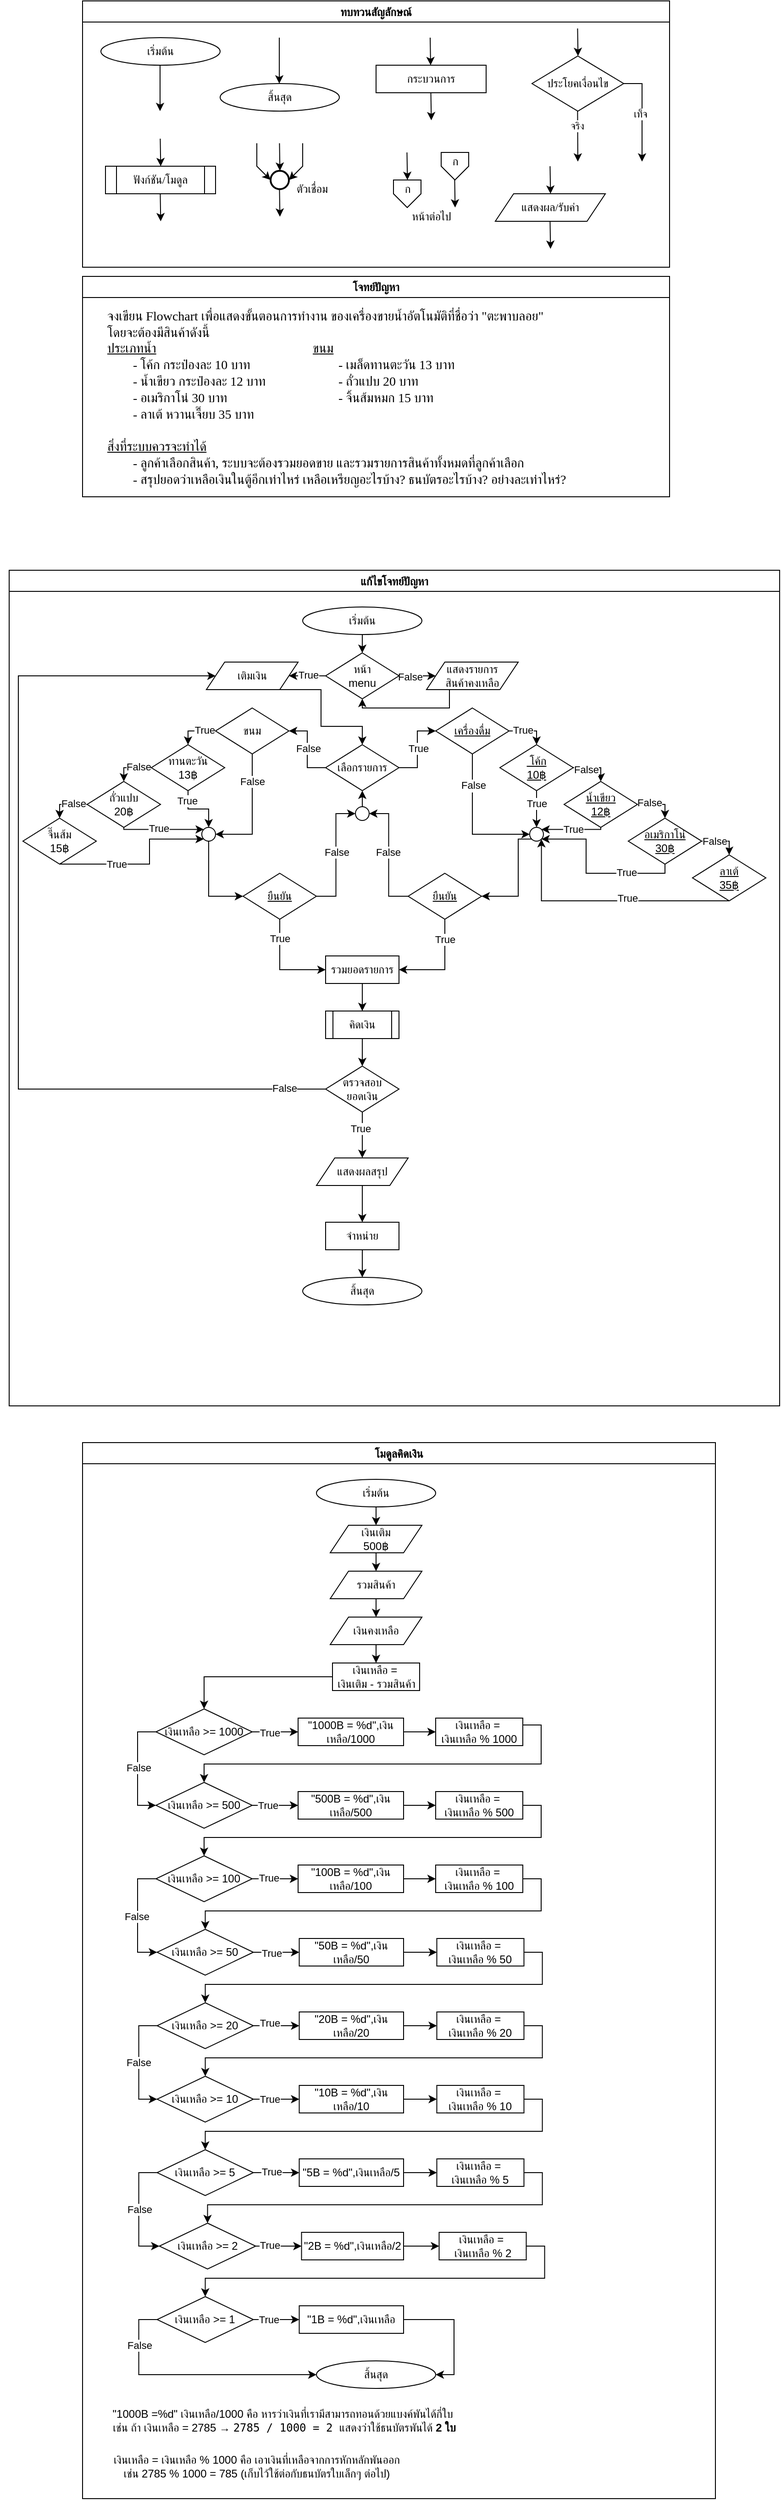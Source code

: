 <mxfile version="24.8.3">
  <diagram id="C5RBs43oDa-KdzZeNtuy" name="Page-1">
    <mxGraphModel dx="1994" dy="619" grid="1" gridSize="10" guides="1" tooltips="1" connect="1" arrows="1" fold="1" page="1" pageScale="1" pageWidth="827" pageHeight="1169" math="0" shadow="0">
      <root>
        <mxCell id="WIyWlLk6GJQsqaUBKTNV-0" />
        <mxCell id="WIyWlLk6GJQsqaUBKTNV-1" parent="WIyWlLk6GJQsqaUBKTNV-0" />
        <mxCell id="M7CGMbNuYNeq0SnUNNgH-6" value="ทบทวนสัญลักษณ์" style="swimlane;fontFamily=Sarabun;fontSource=https%3A%2F%2Ffonts.googleapis.com%2Fcss%3Ffamily%3DSarabun;" parent="WIyWlLk6GJQsqaUBKTNV-1" vertex="1">
          <mxGeometry x="-720" y="20" width="640" height="290" as="geometry" />
        </mxCell>
        <mxCell id="M7CGMbNuYNeq0SnUNNgH-2" value="&lt;font data-font-src=&quot;https://fonts.googleapis.com/css?family=Sarabun&quot; face=&quot;Sarabun&quot;&gt;เริ่มต้น&lt;/font&gt;" style="ellipse;whiteSpace=wrap;html=1;" parent="M7CGMbNuYNeq0SnUNNgH-6" vertex="1">
          <mxGeometry x="20" y="40" width="130" height="30" as="geometry" />
        </mxCell>
        <mxCell id="M7CGMbNuYNeq0SnUNNgH-5" value="" style="endArrow=classic;html=1;rounded=0;" parent="M7CGMbNuYNeq0SnUNNgH-6" edge="1">
          <mxGeometry width="50" height="50" relative="1" as="geometry">
            <mxPoint x="84.5" y="70" as="sourcePoint" />
            <mxPoint x="84.5" y="120" as="targetPoint" />
          </mxGeometry>
        </mxCell>
        <mxCell id="M7CGMbNuYNeq0SnUNNgH-3" value="&lt;font face=&quot;Sarabun&quot;&gt;สิ้นสุด&lt;/font&gt;" style="ellipse;whiteSpace=wrap;html=1;" parent="M7CGMbNuYNeq0SnUNNgH-6" vertex="1">
          <mxGeometry x="150" y="90" width="130" height="30" as="geometry" />
        </mxCell>
        <mxCell id="M7CGMbNuYNeq0SnUNNgH-4" value="" style="endArrow=classic;html=1;rounded=0;" parent="M7CGMbNuYNeq0SnUNNgH-6" edge="1">
          <mxGeometry width="50" height="50" relative="1" as="geometry">
            <mxPoint x="214.5" y="40" as="sourcePoint" />
            <mxPoint x="214.5" y="90" as="targetPoint" />
          </mxGeometry>
        </mxCell>
        <mxCell id="mvioNwK95yMqdUQ73LqQ-0" value="กระบวนการ" style="rounded=0;whiteSpace=wrap;html=1;fontFamily=Sarabun;fontSource=https%3A%2F%2Ffonts.googleapis.com%2Fcss%3Ffamily%3DSarabun;" parent="M7CGMbNuYNeq0SnUNNgH-6" vertex="1">
          <mxGeometry x="320" y="70" width="120" height="30" as="geometry" />
        </mxCell>
        <mxCell id="mvioNwK95yMqdUQ73LqQ-1" value="" style="endArrow=classic;html=1;rounded=0;" parent="M7CGMbNuYNeq0SnUNNgH-6" edge="1">
          <mxGeometry width="50" height="50" relative="1" as="geometry">
            <mxPoint x="379" y="40" as="sourcePoint" />
            <mxPoint x="379.5" y="70" as="targetPoint" />
          </mxGeometry>
        </mxCell>
        <mxCell id="mvioNwK95yMqdUQ73LqQ-2" value="" style="endArrow=classic;html=1;rounded=0;" parent="M7CGMbNuYNeq0SnUNNgH-6" edge="1">
          <mxGeometry width="50" height="50" relative="1" as="geometry">
            <mxPoint x="379.75" y="100" as="sourcePoint" />
            <mxPoint x="380.25" y="130" as="targetPoint" />
          </mxGeometry>
        </mxCell>
        <mxCell id="mvioNwK95yMqdUQ73LqQ-3" value="ประโยคเงื่อนไข" style="rhombus;whiteSpace=wrap;html=1;fontFamily=Sarabun;fontSource=https%3A%2F%2Ffonts.googleapis.com%2Fcss%3Ffamily%3DSarabun;" parent="M7CGMbNuYNeq0SnUNNgH-6" vertex="1">
          <mxGeometry x="490" y="60" width="100" height="60" as="geometry" />
        </mxCell>
        <mxCell id="mvioNwK95yMqdUQ73LqQ-4" value="" style="endArrow=classic;html=1;rounded=0;" parent="M7CGMbNuYNeq0SnUNNgH-6" edge="1">
          <mxGeometry width="50" height="50" relative="1" as="geometry">
            <mxPoint x="539.71" y="30" as="sourcePoint" />
            <mxPoint x="540.21" y="60" as="targetPoint" />
          </mxGeometry>
        </mxCell>
        <mxCell id="mvioNwK95yMqdUQ73LqQ-5" value="" style="endArrow=classic;html=1;rounded=0;" parent="M7CGMbNuYNeq0SnUNNgH-6" edge="1">
          <mxGeometry width="50" height="50" relative="1" as="geometry">
            <mxPoint x="539.71" y="120" as="sourcePoint" />
            <mxPoint x="540" y="175" as="targetPoint" />
          </mxGeometry>
        </mxCell>
        <mxCell id="mvioNwK95yMqdUQ73LqQ-7" value="จริง" style="edgeLabel;html=1;align=center;verticalAlign=middle;resizable=0;points=[];fontFamily=Sarabun;fontSource=https%3A%2F%2Ffonts.googleapis.com%2Fcss%3Ffamily%3DSarabun;" parent="mvioNwK95yMqdUQ73LqQ-5" vertex="1" connectable="0">
          <mxGeometry x="-0.414" y="-1" relative="1" as="geometry">
            <mxPoint as="offset" />
          </mxGeometry>
        </mxCell>
        <mxCell id="mvioNwK95yMqdUQ73LqQ-6" value="" style="endArrow=classic;html=1;rounded=0;exitX=1;exitY=0.5;exitDx=0;exitDy=0;" parent="M7CGMbNuYNeq0SnUNNgH-6" source="mvioNwK95yMqdUQ73LqQ-3" edge="1">
          <mxGeometry width="50" height="50" relative="1" as="geometry">
            <mxPoint x="620" y="95" as="sourcePoint" />
            <mxPoint x="610" y="175" as="targetPoint" />
            <Array as="points">
              <mxPoint x="610" y="90" />
            </Array>
          </mxGeometry>
        </mxCell>
        <mxCell id="mvioNwK95yMqdUQ73LqQ-8" value="&lt;font data-font-src=&quot;https://fonts.googleapis.com/css?family=Sarabun&quot; face=&quot;Sarabun&quot;&gt;เท็จ&lt;/font&gt;" style="edgeLabel;html=1;align=center;verticalAlign=middle;resizable=0;points=[];" parent="mvioNwK95yMqdUQ73LqQ-6" vertex="1" connectable="0">
          <mxGeometry x="-0.002" y="-2" relative="1" as="geometry">
            <mxPoint as="offset" />
          </mxGeometry>
        </mxCell>
        <mxCell id="mvioNwK95yMqdUQ73LqQ-9" value="&lt;font data-font-src=&quot;https://fonts.googleapis.com/css?family=Sarabun&quot; face=&quot;Sarabun&quot;&gt;ฟังก์ชัน/โมดูล&lt;/font&gt;" style="shape=process;whiteSpace=wrap;html=1;backgroundOutline=1;" parent="M7CGMbNuYNeq0SnUNNgH-6" vertex="1">
          <mxGeometry x="25" y="180" width="120" height="30" as="geometry" />
        </mxCell>
        <mxCell id="mvioNwK95yMqdUQ73LqQ-11" value="" style="endArrow=classic;html=1;rounded=0;" parent="M7CGMbNuYNeq0SnUNNgH-6" edge="1">
          <mxGeometry width="50" height="50" relative="1" as="geometry">
            <mxPoint x="84.71" y="150" as="sourcePoint" />
            <mxPoint x="85.21" y="180" as="targetPoint" />
          </mxGeometry>
        </mxCell>
        <mxCell id="mvioNwK95yMqdUQ73LqQ-12" value="" style="endArrow=classic;html=1;rounded=0;" parent="M7CGMbNuYNeq0SnUNNgH-6" edge="1">
          <mxGeometry width="50" height="50" relative="1" as="geometry">
            <mxPoint x="84.71" y="210" as="sourcePoint" />
            <mxPoint x="85.21" y="240" as="targetPoint" />
          </mxGeometry>
        </mxCell>
        <mxCell id="mvioNwK95yMqdUQ73LqQ-13" value="" style="strokeWidth=2;html=1;shape=mxgraph.flowchart.start_2;whiteSpace=wrap;" parent="M7CGMbNuYNeq0SnUNNgH-6" vertex="1">
          <mxGeometry x="205" y="185" width="20" height="20" as="geometry" />
        </mxCell>
        <mxCell id="mvioNwK95yMqdUQ73LqQ-16" value="" style="endArrow=classic;html=1;rounded=0;" parent="M7CGMbNuYNeq0SnUNNgH-6" edge="1">
          <mxGeometry width="50" height="50" relative="1" as="geometry">
            <mxPoint x="214.71" y="155" as="sourcePoint" />
            <mxPoint x="215.21" y="185" as="targetPoint" />
          </mxGeometry>
        </mxCell>
        <mxCell id="mvioNwK95yMqdUQ73LqQ-17" value="" style="endArrow=classic;html=1;rounded=0;entryX=0;entryY=0.5;entryDx=0;entryDy=0;entryPerimeter=0;" parent="M7CGMbNuYNeq0SnUNNgH-6" target="mvioNwK95yMqdUQ73LqQ-13" edge="1">
          <mxGeometry width="50" height="50" relative="1" as="geometry">
            <mxPoint x="190.0" y="155" as="sourcePoint" />
            <mxPoint x="190.5" y="185" as="targetPoint" />
            <Array as="points">
              <mxPoint x="190" y="180" />
            </Array>
          </mxGeometry>
        </mxCell>
        <mxCell id="mvioNwK95yMqdUQ73LqQ-18" value="" style="endArrow=classic;html=1;rounded=0;entryX=1;entryY=0.5;entryDx=0;entryDy=0;entryPerimeter=0;" parent="M7CGMbNuYNeq0SnUNNgH-6" target="mvioNwK95yMqdUQ73LqQ-13" edge="1">
          <mxGeometry width="50" height="50" relative="1" as="geometry">
            <mxPoint x="240.0" y="155" as="sourcePoint" />
            <mxPoint x="240.5" y="185" as="targetPoint" />
            <Array as="points">
              <mxPoint x="240" y="180" />
            </Array>
          </mxGeometry>
        </mxCell>
        <mxCell id="mvioNwK95yMqdUQ73LqQ-19" value="" style="endArrow=classic;html=1;rounded=0;" parent="M7CGMbNuYNeq0SnUNNgH-6" edge="1">
          <mxGeometry width="50" height="50" relative="1" as="geometry">
            <mxPoint x="214.71" y="205" as="sourcePoint" />
            <mxPoint x="215.21" y="235" as="targetPoint" />
          </mxGeometry>
        </mxCell>
        <mxCell id="mvioNwK95yMqdUQ73LqQ-20" value="&lt;font data-font-src=&quot;https://fonts.googleapis.com/css?family=Sarabun&quot; face=&quot;Sarabun&quot;&gt;ตัวเชื่อม&lt;/font&gt;" style="text;html=1;align=center;verticalAlign=middle;resizable=0;points=[];autosize=1;strokeColor=none;fillColor=none;" parent="M7CGMbNuYNeq0SnUNNgH-6" vertex="1">
          <mxGeometry x="220" y="190" width="60" height="30" as="geometry" />
        </mxCell>
        <mxCell id="mvioNwK95yMqdUQ73LqQ-25" value="" style="endArrow=classic;html=1;rounded=0;" parent="M7CGMbNuYNeq0SnUNNgH-6" edge="1">
          <mxGeometry width="50" height="50" relative="1" as="geometry">
            <mxPoint x="353.71" y="165" as="sourcePoint" />
            <mxPoint x="354.21" y="195" as="targetPoint" />
          </mxGeometry>
        </mxCell>
        <mxCell id="mvioNwK95yMqdUQ73LqQ-21" value="" style="verticalLabelPosition=bottom;verticalAlign=top;html=1;shape=offPageConnector;rounded=0;size=0.5;" parent="M7CGMbNuYNeq0SnUNNgH-6" vertex="1">
          <mxGeometry x="339" y="195" width="30" height="30" as="geometry" />
        </mxCell>
        <mxCell id="mvioNwK95yMqdUQ73LqQ-26" value="" style="endArrow=classic;html=1;rounded=0;" parent="M7CGMbNuYNeq0SnUNNgH-6" edge="1">
          <mxGeometry width="50" height="50" relative="1" as="geometry">
            <mxPoint x="405.71" y="195" as="sourcePoint" />
            <mxPoint x="406.21" y="225" as="targetPoint" />
          </mxGeometry>
        </mxCell>
        <mxCell id="mvioNwK95yMqdUQ73LqQ-27" value="" style="verticalLabelPosition=bottom;verticalAlign=top;html=1;shape=offPageConnector;rounded=0;size=0.5;" parent="M7CGMbNuYNeq0SnUNNgH-6" vertex="1">
          <mxGeometry x="391" y="165" width="30" height="30" as="geometry" />
        </mxCell>
        <mxCell id="mvioNwK95yMqdUQ73LqQ-28" value="หน้าต่อไป" style="text;html=1;align=center;verticalAlign=middle;resizable=0;points=[];autosize=1;strokeColor=none;fillColor=none;fontFamily=Sarabun;fontSource=https%3A%2F%2Ffonts.googleapis.com%2Fcss%3Ffamily%3DSarabun;" parent="M7CGMbNuYNeq0SnUNNgH-6" vertex="1">
          <mxGeometry x="345" y="220" width="70" height="30" as="geometry" />
        </mxCell>
        <mxCell id="mvioNwK95yMqdUQ73LqQ-29" value="ก" style="text;html=1;align=center;verticalAlign=middle;resizable=0;points=[];autosize=1;strokeColor=none;fillColor=none;fontFamily=Sarabun;fontSource=https%3A%2F%2Ffonts.googleapis.com%2Fcss%3Ffamily%3DSarabun;" parent="M7CGMbNuYNeq0SnUNNgH-6" vertex="1">
          <mxGeometry x="339" y="190" width="30" height="30" as="geometry" />
        </mxCell>
        <mxCell id="mvioNwK95yMqdUQ73LqQ-30" value="ก" style="text;html=1;align=center;verticalAlign=middle;resizable=0;points=[];autosize=1;strokeColor=none;fillColor=none;fontFamily=Sarabun;fontSource=https%3A%2F%2Ffonts.googleapis.com%2Fcss%3Ffamily%3DSarabun;" parent="M7CGMbNuYNeq0SnUNNgH-6" vertex="1">
          <mxGeometry x="391" y="160" width="30" height="30" as="geometry" />
        </mxCell>
        <mxCell id="mvioNwK95yMqdUQ73LqQ-32" value="แสดงผล/รับค่า" style="shape=parallelogram;perimeter=parallelogramPerimeter;whiteSpace=wrap;html=1;fixedSize=1;fontFamily=Sarabun;fontSource=https%3A%2F%2Ffonts.googleapis.com%2Fcss%3Ffamily%3DSarabun;" parent="M7CGMbNuYNeq0SnUNNgH-6" vertex="1">
          <mxGeometry x="450" y="210" width="120" height="30" as="geometry" />
        </mxCell>
        <mxCell id="mvioNwK95yMqdUQ73LqQ-33" value="" style="endArrow=classic;html=1;rounded=0;" parent="M7CGMbNuYNeq0SnUNNgH-6" edge="1">
          <mxGeometry width="50" height="50" relative="1" as="geometry">
            <mxPoint x="509.71" y="180" as="sourcePoint" />
            <mxPoint x="510.21" y="210" as="targetPoint" />
          </mxGeometry>
        </mxCell>
        <mxCell id="mvioNwK95yMqdUQ73LqQ-34" value="" style="endArrow=classic;html=1;rounded=0;" parent="M7CGMbNuYNeq0SnUNNgH-6" edge="1">
          <mxGeometry width="50" height="50" relative="1" as="geometry">
            <mxPoint x="509.71" y="240" as="sourcePoint" />
            <mxPoint x="510.21" y="270" as="targetPoint" />
          </mxGeometry>
        </mxCell>
        <mxCell id="mvioNwK95yMqdUQ73LqQ-36" value="แก้ไขโจทย์ปัญหา" style="swimlane;fontFamily=Sarabun;fontSource=https%3A%2F%2Ffonts.googleapis.com%2Fcss%3Ffamily%3DSarabun;" parent="WIyWlLk6GJQsqaUBKTNV-1" vertex="1">
          <mxGeometry x="-800" y="640" width="840" height="910" as="geometry" />
        </mxCell>
        <mxCell id="242Sa01oflXTXFFQbD-G-142" style="edgeStyle=orthogonalEdgeStyle;rounded=0;orthogonalLoop=1;jettySize=auto;html=1;exitX=0.5;exitY=1;exitDx=0;exitDy=0;entryX=0.5;entryY=0;entryDx=0;entryDy=0;" edge="1" parent="mvioNwK95yMqdUQ73LqQ-36" source="mvioNwK95yMqdUQ73LqQ-35" target="242Sa01oflXTXFFQbD-G-141">
          <mxGeometry relative="1" as="geometry" />
        </mxCell>
        <mxCell id="mvioNwK95yMqdUQ73LqQ-35" value="&lt;font data-font-src=&quot;https://fonts.googleapis.com/css?family=Sarabun&quot; face=&quot;Sarabun&quot;&gt;เริ่มต้น&lt;/font&gt;" style="ellipse;whiteSpace=wrap;html=1;" parent="mvioNwK95yMqdUQ73LqQ-36" vertex="1">
          <mxGeometry x="320" y="40" width="130" height="30" as="geometry" />
        </mxCell>
        <mxCell id="mvioNwK95yMqdUQ73LqQ-69" value="&lt;font face=&quot;Sarabun&quot;&gt;สิ้นสุด&lt;/font&gt;" style="ellipse;whiteSpace=wrap;html=1;" parent="mvioNwK95yMqdUQ73LqQ-36" vertex="1">
          <mxGeometry x="320" y="770" width="130" height="30" as="geometry" />
        </mxCell>
        <mxCell id="242Sa01oflXTXFFQbD-G-151" style="edgeStyle=orthogonalEdgeStyle;rounded=0;orthogonalLoop=1;jettySize=auto;html=1;exitX=0.75;exitY=1;exitDx=0;exitDy=0;entryX=0.5;entryY=0;entryDx=0;entryDy=0;" edge="1" parent="mvioNwK95yMqdUQ73LqQ-36" source="242Sa01oflXTXFFQbD-G-119" target="242Sa01oflXTXFFQbD-G-6">
          <mxGeometry relative="1" as="geometry">
            <Array as="points">
              <mxPoint x="340" y="130" />
              <mxPoint x="340" y="170" />
              <mxPoint x="385" y="170" />
            </Array>
          </mxGeometry>
        </mxCell>
        <mxCell id="242Sa01oflXTXFFQbD-G-119" value="เติมเงิน" style="shape=parallelogram;perimeter=parallelogramPerimeter;whiteSpace=wrap;html=1;fixedSize=1;" vertex="1" parent="mvioNwK95yMqdUQ73LqQ-36">
          <mxGeometry x="215" y="100" width="100" height="30" as="geometry" />
        </mxCell>
        <mxCell id="242Sa01oflXTXFFQbD-G-24" style="edgeStyle=orthogonalEdgeStyle;rounded=0;orthogonalLoop=1;jettySize=auto;html=1;exitX=0;exitY=0.5;exitDx=0;exitDy=0;entryX=1;entryY=0.5;entryDx=0;entryDy=0;" edge="1" parent="mvioNwK95yMqdUQ73LqQ-36" source="242Sa01oflXTXFFQbD-G-6" target="242Sa01oflXTXFFQbD-G-11">
          <mxGeometry relative="1" as="geometry" />
        </mxCell>
        <mxCell id="242Sa01oflXTXFFQbD-G-26" value="False" style="edgeLabel;html=1;align=center;verticalAlign=middle;resizable=0;points=[];" vertex="1" connectable="0" parent="242Sa01oflXTXFFQbD-G-24">
          <mxGeometry x="0.02" y="-1" relative="1" as="geometry">
            <mxPoint as="offset" />
          </mxGeometry>
        </mxCell>
        <mxCell id="242Sa01oflXTXFFQbD-G-34" style="edgeStyle=orthogonalEdgeStyle;rounded=0;orthogonalLoop=1;jettySize=auto;html=1;exitX=1;exitY=0.5;exitDx=0;exitDy=0;entryX=0;entryY=0.5;entryDx=0;entryDy=0;" edge="1" parent="mvioNwK95yMqdUQ73LqQ-36" source="242Sa01oflXTXFFQbD-G-6" target="242Sa01oflXTXFFQbD-G-32">
          <mxGeometry relative="1" as="geometry" />
        </mxCell>
        <mxCell id="242Sa01oflXTXFFQbD-G-35" value="True" style="edgeLabel;html=1;align=center;verticalAlign=middle;resizable=0;points=[];" vertex="1" connectable="0" parent="242Sa01oflXTXFFQbD-G-34">
          <mxGeometry x="0.03" y="-1" relative="1" as="geometry">
            <mxPoint as="offset" />
          </mxGeometry>
        </mxCell>
        <mxCell id="242Sa01oflXTXFFQbD-G-6" value="เลือกรายการ" style="rhombus;whiteSpace=wrap;html=1;" vertex="1" parent="mvioNwK95yMqdUQ73LqQ-36">
          <mxGeometry x="345" y="190" width="80" height="50" as="geometry" />
        </mxCell>
        <mxCell id="242Sa01oflXTXFFQbD-G-92" style="edgeStyle=orthogonalEdgeStyle;rounded=0;orthogonalLoop=1;jettySize=auto;html=1;exitX=0;exitY=0.5;exitDx=0;exitDy=0;entryX=0.5;entryY=0;entryDx=0;entryDy=0;" edge="1" parent="mvioNwK95yMqdUQ73LqQ-36" source="242Sa01oflXTXFFQbD-G-11" target="242Sa01oflXTXFFQbD-G-88">
          <mxGeometry relative="1" as="geometry" />
        </mxCell>
        <mxCell id="242Sa01oflXTXFFQbD-G-99" value="True" style="edgeLabel;html=1;align=center;verticalAlign=middle;resizable=0;points=[];" vertex="1" connectable="0" parent="242Sa01oflXTXFFQbD-G-92">
          <mxGeometry x="-0.476" y="-1" relative="1" as="geometry">
            <mxPoint as="offset" />
          </mxGeometry>
        </mxCell>
        <mxCell id="242Sa01oflXTXFFQbD-G-97" style="edgeStyle=orthogonalEdgeStyle;rounded=0;orthogonalLoop=1;jettySize=auto;html=1;exitX=0.5;exitY=1;exitDx=0;exitDy=0;entryX=1;entryY=0.5;entryDx=0;entryDy=0;" edge="1" parent="mvioNwK95yMqdUQ73LqQ-36" source="242Sa01oflXTXFFQbD-G-11" target="242Sa01oflXTXFFQbD-G-95">
          <mxGeometry relative="1" as="geometry" />
        </mxCell>
        <mxCell id="242Sa01oflXTXFFQbD-G-98" value="False" style="edgeLabel;html=1;align=center;verticalAlign=middle;resizable=0;points=[];" vertex="1" connectable="0" parent="242Sa01oflXTXFFQbD-G-97">
          <mxGeometry x="-0.539" relative="1" as="geometry">
            <mxPoint as="offset" />
          </mxGeometry>
        </mxCell>
        <mxCell id="242Sa01oflXTXFFQbD-G-11" value="ขนม" style="rhombus;whiteSpace=wrap;html=1;" vertex="1" parent="mvioNwK95yMqdUQ73LqQ-36">
          <mxGeometry x="225" y="150" width="80" height="50" as="geometry" />
        </mxCell>
        <mxCell id="242Sa01oflXTXFFQbD-G-31" value="" style="group;fontStyle=4" vertex="1" connectable="0" parent="mvioNwK95yMqdUQ73LqQ-36">
          <mxGeometry x="535" y="190" width="220" height="130" as="geometry" />
        </mxCell>
        <mxCell id="242Sa01oflXTXFFQbD-G-27" style="edgeStyle=orthogonalEdgeStyle;rounded=0;orthogonalLoop=1;jettySize=auto;html=1;exitX=1;exitY=0.5;exitDx=0;exitDy=0;entryX=0.5;entryY=0;entryDx=0;entryDy=0;fontStyle=4" edge="1" parent="242Sa01oflXTXFFQbD-G-31" source="242Sa01oflXTXFFQbD-G-13" target="242Sa01oflXTXFFQbD-G-16">
          <mxGeometry relative="1" as="geometry" />
        </mxCell>
        <mxCell id="242Sa01oflXTXFFQbD-G-70" value="False" style="edgeLabel;html=1;align=center;verticalAlign=middle;resizable=0;points=[];" vertex="1" connectable="0" parent="242Sa01oflXTXFFQbD-G-27">
          <mxGeometry x="-0.369" y="-2" relative="1" as="geometry">
            <mxPoint as="offset" />
          </mxGeometry>
        </mxCell>
        <mxCell id="242Sa01oflXTXFFQbD-G-58" style="edgeStyle=orthogonalEdgeStyle;rounded=0;orthogonalLoop=1;jettySize=auto;html=1;exitX=0.5;exitY=1;exitDx=0;exitDy=0;" edge="1" parent="242Sa01oflXTXFFQbD-G-31" source="242Sa01oflXTXFFQbD-G-13">
          <mxGeometry relative="1" as="geometry">
            <mxPoint x="40" y="90" as="targetPoint" />
          </mxGeometry>
        </mxCell>
        <mxCell id="242Sa01oflXTXFFQbD-G-76" value="True" style="edgeLabel;html=1;align=center;verticalAlign=middle;resizable=0;points=[];" vertex="1" connectable="0" parent="242Sa01oflXTXFFQbD-G-58">
          <mxGeometry x="-0.299" relative="1" as="geometry">
            <mxPoint as="offset" />
          </mxGeometry>
        </mxCell>
        <mxCell id="242Sa01oflXTXFFQbD-G-13" value="&amp;nbsp;โค้ก&lt;div&gt;10฿&lt;/div&gt;" style="rhombus;whiteSpace=wrap;html=1;fontStyle=4" vertex="1" parent="242Sa01oflXTXFFQbD-G-31">
          <mxGeometry width="80" height="50" as="geometry" />
        </mxCell>
        <mxCell id="242Sa01oflXTXFFQbD-G-66" style="edgeStyle=orthogonalEdgeStyle;rounded=0;orthogonalLoop=1;jettySize=auto;html=1;exitX=0.5;exitY=1;exitDx=0;exitDy=0;entryX=1;entryY=1;entryDx=0;entryDy=0;" edge="1" parent="242Sa01oflXTXFFQbD-G-31" source="242Sa01oflXTXFFQbD-G-15" target="242Sa01oflXTXFFQbD-G-54">
          <mxGeometry relative="1" as="geometry">
            <Array as="points">
              <mxPoint x="180" y="140" />
              <mxPoint x="94" y="140" />
              <mxPoint x="94" y="103" />
            </Array>
          </mxGeometry>
        </mxCell>
        <mxCell id="242Sa01oflXTXFFQbD-G-78" value="True" style="edgeLabel;html=1;align=center;verticalAlign=middle;resizable=0;points=[];" vertex="1" connectable="0" parent="242Sa01oflXTXFFQbD-G-66">
          <mxGeometry x="-0.43" y="-1" relative="1" as="geometry">
            <mxPoint as="offset" />
          </mxGeometry>
        </mxCell>
        <mxCell id="242Sa01oflXTXFFQbD-G-15" value="อเมริกาโน่&lt;div&gt;30฿&lt;/div&gt;" style="rhombus;whiteSpace=wrap;html=1;fontStyle=4" vertex="1" parent="242Sa01oflXTXFFQbD-G-31">
          <mxGeometry x="140" y="80" width="80" height="50" as="geometry" />
        </mxCell>
        <mxCell id="242Sa01oflXTXFFQbD-G-28" style="edgeStyle=orthogonalEdgeStyle;rounded=0;orthogonalLoop=1;jettySize=auto;html=1;exitX=1;exitY=0.5;exitDx=0;exitDy=0;entryX=0.5;entryY=0;entryDx=0;entryDy=0;fontStyle=4" edge="1" parent="242Sa01oflXTXFFQbD-G-31" source="242Sa01oflXTXFFQbD-G-16" target="242Sa01oflXTXFFQbD-G-15">
          <mxGeometry relative="1" as="geometry" />
        </mxCell>
        <mxCell id="242Sa01oflXTXFFQbD-G-71" value="False" style="edgeLabel;html=1;align=center;verticalAlign=middle;resizable=0;points=[];" vertex="1" connectable="0" parent="242Sa01oflXTXFFQbD-G-28">
          <mxGeometry x="-0.413" y="2" relative="1" as="geometry">
            <mxPoint as="offset" />
          </mxGeometry>
        </mxCell>
        <mxCell id="242Sa01oflXTXFFQbD-G-65" style="edgeStyle=orthogonalEdgeStyle;rounded=0;orthogonalLoop=1;jettySize=auto;html=1;exitX=0.5;exitY=1;exitDx=0;exitDy=0;entryX=1;entryY=0;entryDx=0;entryDy=0;" edge="1" parent="242Sa01oflXTXFFQbD-G-31" source="242Sa01oflXTXFFQbD-G-16" target="242Sa01oflXTXFFQbD-G-54">
          <mxGeometry relative="1" as="geometry">
            <Array as="points">
              <mxPoint x="110" y="92" />
            </Array>
          </mxGeometry>
        </mxCell>
        <mxCell id="242Sa01oflXTXFFQbD-G-77" value="True" style="edgeLabel;html=1;align=center;verticalAlign=middle;resizable=0;points=[];" vertex="1" connectable="0" parent="242Sa01oflXTXFFQbD-G-65">
          <mxGeometry x="-0.043" relative="1" as="geometry">
            <mxPoint as="offset" />
          </mxGeometry>
        </mxCell>
        <mxCell id="242Sa01oflXTXFFQbD-G-16" value="น้ำเขียว&lt;div&gt;12฿&lt;/div&gt;" style="rhombus;whiteSpace=wrap;html=1;fontStyle=4" vertex="1" parent="242Sa01oflXTXFFQbD-G-31">
          <mxGeometry x="70" y="40" width="80" height="50" as="geometry" />
        </mxCell>
        <mxCell id="242Sa01oflXTXFFQbD-G-54" value="" style="ellipse;whiteSpace=wrap;html=1;aspect=fixed;" vertex="1" parent="242Sa01oflXTXFFQbD-G-31">
          <mxGeometry x="32.5" y="90" width="15" height="15" as="geometry" />
        </mxCell>
        <mxCell id="242Sa01oflXTXFFQbD-G-57" style="edgeStyle=orthogonalEdgeStyle;rounded=0;orthogonalLoop=1;jettySize=auto;html=1;exitX=0.5;exitY=1;exitDx=0;exitDy=0;entryX=0;entryY=0.5;entryDx=0;entryDy=0;" edge="1" parent="mvioNwK95yMqdUQ73LqQ-36" source="242Sa01oflXTXFFQbD-G-32" target="242Sa01oflXTXFFQbD-G-54">
          <mxGeometry relative="1" as="geometry" />
        </mxCell>
        <mxCell id="242Sa01oflXTXFFQbD-G-73" value="True" style="edgeLabel;html=1;align=center;verticalAlign=middle;resizable=0;points=[];" vertex="1" connectable="0" parent="242Sa01oflXTXFFQbD-G-57">
          <mxGeometry x="-0.531" y="1" relative="1" as="geometry">
            <mxPoint as="offset" />
          </mxGeometry>
        </mxCell>
        <mxCell id="242Sa01oflXTXFFQbD-G-84" value="False" style="edgeLabel;html=1;align=center;verticalAlign=middle;resizable=0;points=[];" vertex="1" connectable="0" parent="242Sa01oflXTXFFQbD-G-57">
          <mxGeometry x="-0.544" y="1" relative="1" as="geometry">
            <mxPoint as="offset" />
          </mxGeometry>
        </mxCell>
        <mxCell id="242Sa01oflXTXFFQbD-G-82" style="edgeStyle=orthogonalEdgeStyle;rounded=0;orthogonalLoop=1;jettySize=auto;html=1;exitX=1;exitY=0.5;exitDx=0;exitDy=0;entryX=0.5;entryY=0;entryDx=0;entryDy=0;" edge="1" parent="mvioNwK95yMqdUQ73LqQ-36" source="242Sa01oflXTXFFQbD-G-32" target="242Sa01oflXTXFFQbD-G-13">
          <mxGeometry relative="1" as="geometry" />
        </mxCell>
        <mxCell id="242Sa01oflXTXFFQbD-G-83" value="True" style="edgeLabel;html=1;align=center;verticalAlign=middle;resizable=0;points=[];" vertex="1" connectable="0" parent="242Sa01oflXTXFFQbD-G-82">
          <mxGeometry x="-0.324" y="1" relative="1" as="geometry">
            <mxPoint as="offset" />
          </mxGeometry>
        </mxCell>
        <mxCell id="242Sa01oflXTXFFQbD-G-32" value="เครื่องดื่ม" style="rhombus;whiteSpace=wrap;html=1;fontStyle=4" vertex="1" parent="mvioNwK95yMqdUQ73LqQ-36">
          <mxGeometry x="465" y="150" width="80" height="50" as="geometry" />
        </mxCell>
        <mxCell id="242Sa01oflXTXFFQbD-G-53" style="edgeStyle=orthogonalEdgeStyle;rounded=0;orthogonalLoop=1;jettySize=auto;html=1;exitX=0;exitY=0.5;exitDx=0;exitDy=0;entryX=1;entryY=0.5;entryDx=0;entryDy=0;" edge="1" parent="mvioNwK95yMqdUQ73LqQ-36" source="242Sa01oflXTXFFQbD-G-49" target="242Sa01oflXTXFFQbD-G-51">
          <mxGeometry relative="1" as="geometry" />
        </mxCell>
        <mxCell id="242Sa01oflXTXFFQbD-G-80" value="False" style="edgeLabel;html=1;align=center;verticalAlign=middle;resizable=0;points=[];" vertex="1" connectable="0" parent="242Sa01oflXTXFFQbD-G-53">
          <mxGeometry x="0.057" y="1" relative="1" as="geometry">
            <mxPoint as="offset" />
          </mxGeometry>
        </mxCell>
        <mxCell id="242Sa01oflXTXFFQbD-G-111" style="edgeStyle=orthogonalEdgeStyle;rounded=0;orthogonalLoop=1;jettySize=auto;html=1;exitX=0.5;exitY=1;exitDx=0;exitDy=0;entryX=1;entryY=0.5;entryDx=0;entryDy=0;" edge="1" parent="mvioNwK95yMqdUQ73LqQ-36" source="242Sa01oflXTXFFQbD-G-49" target="242Sa01oflXTXFFQbD-G-124">
          <mxGeometry relative="1" as="geometry">
            <mxPoint x="425" y="425" as="targetPoint" />
          </mxGeometry>
        </mxCell>
        <mxCell id="242Sa01oflXTXFFQbD-G-112" value="True" style="edgeLabel;html=1;align=center;verticalAlign=middle;resizable=0;points=[];" vertex="1" connectable="0" parent="242Sa01oflXTXFFQbD-G-111">
          <mxGeometry x="-0.579" relative="1" as="geometry">
            <mxPoint as="offset" />
          </mxGeometry>
        </mxCell>
        <mxCell id="242Sa01oflXTXFFQbD-G-49" value="ยืนยัน" style="rhombus;whiteSpace=wrap;html=1;fontStyle=4" vertex="1" parent="mvioNwK95yMqdUQ73LqQ-36">
          <mxGeometry x="435" y="330" width="80" height="50" as="geometry" />
        </mxCell>
        <mxCell id="242Sa01oflXTXFFQbD-G-52" style="edgeStyle=orthogonalEdgeStyle;rounded=0;orthogonalLoop=1;jettySize=auto;html=1;exitX=0.5;exitY=0;exitDx=0;exitDy=0;entryX=0.5;entryY=1;entryDx=0;entryDy=0;" edge="1" parent="mvioNwK95yMqdUQ73LqQ-36" source="242Sa01oflXTXFFQbD-G-51" target="242Sa01oflXTXFFQbD-G-6">
          <mxGeometry relative="1" as="geometry" />
        </mxCell>
        <mxCell id="242Sa01oflXTXFFQbD-G-51" value="" style="ellipse;whiteSpace=wrap;html=1;aspect=fixed;" vertex="1" parent="mvioNwK95yMqdUQ73LqQ-36">
          <mxGeometry x="377.5" y="257.5" width="15" height="15" as="geometry" />
        </mxCell>
        <mxCell id="242Sa01oflXTXFFQbD-G-68" style="edgeStyle=orthogonalEdgeStyle;rounded=0;orthogonalLoop=1;jettySize=auto;html=1;exitX=0;exitY=1;exitDx=0;exitDy=0;entryX=1;entryY=0.5;entryDx=0;entryDy=0;" edge="1" parent="mvioNwK95yMqdUQ73LqQ-36" source="242Sa01oflXTXFFQbD-G-54" target="242Sa01oflXTXFFQbD-G-49">
          <mxGeometry relative="1" as="geometry">
            <Array as="points">
              <mxPoint x="555" y="293" />
              <mxPoint x="555" y="355" />
            </Array>
          </mxGeometry>
        </mxCell>
        <mxCell id="242Sa01oflXTXFFQbD-G-104" style="edgeStyle=orthogonalEdgeStyle;rounded=0;orthogonalLoop=1;jettySize=auto;html=1;exitX=0.5;exitY=1;exitDx=0;exitDy=0;entryX=0;entryY=0;entryDx=0;entryDy=0;" edge="1" parent="mvioNwK95yMqdUQ73LqQ-36" source="242Sa01oflXTXFFQbD-G-87" target="242Sa01oflXTXFFQbD-G-95">
          <mxGeometry relative="1" as="geometry">
            <Array as="points">
              <mxPoint x="125" y="282" />
            </Array>
          </mxGeometry>
        </mxCell>
        <mxCell id="242Sa01oflXTXFFQbD-G-107" value="True" style="edgeLabel;html=1;align=center;verticalAlign=middle;resizable=0;points=[];" vertex="1" connectable="0" parent="242Sa01oflXTXFFQbD-G-104">
          <mxGeometry x="-0.118" y="1" relative="1" as="geometry">
            <mxPoint as="offset" />
          </mxGeometry>
        </mxCell>
        <mxCell id="242Sa01oflXTXFFQbD-G-87" value="ถั่วแปบ&lt;div&gt;20฿&lt;/div&gt;" style="rhombus;whiteSpace=wrap;html=1;" vertex="1" parent="mvioNwK95yMqdUQ73LqQ-36">
          <mxGeometry x="85" y="230" width="80" height="50" as="geometry" />
        </mxCell>
        <mxCell id="242Sa01oflXTXFFQbD-G-93" style="edgeStyle=orthogonalEdgeStyle;rounded=0;orthogonalLoop=1;jettySize=auto;html=1;exitX=0;exitY=0.5;exitDx=0;exitDy=0;entryX=0.5;entryY=0;entryDx=0;entryDy=0;" edge="1" parent="mvioNwK95yMqdUQ73LqQ-36" source="242Sa01oflXTXFFQbD-G-88" target="242Sa01oflXTXFFQbD-G-87">
          <mxGeometry relative="1" as="geometry" />
        </mxCell>
        <mxCell id="242Sa01oflXTXFFQbD-G-100" value="False" style="edgeLabel;html=1;align=center;verticalAlign=middle;resizable=0;points=[];" vertex="1" connectable="0" parent="242Sa01oflXTXFFQbD-G-93">
          <mxGeometry x="-0.387" y="-1" relative="1" as="geometry">
            <mxPoint as="offset" />
          </mxGeometry>
        </mxCell>
        <mxCell id="242Sa01oflXTXFFQbD-G-102" style="edgeStyle=orthogonalEdgeStyle;rounded=0;orthogonalLoop=1;jettySize=auto;html=1;exitX=0.5;exitY=1;exitDx=0;exitDy=0;entryX=0.5;entryY=0;entryDx=0;entryDy=0;" edge="1" parent="mvioNwK95yMqdUQ73LqQ-36" source="242Sa01oflXTXFFQbD-G-88" target="242Sa01oflXTXFFQbD-G-95">
          <mxGeometry relative="1" as="geometry" />
        </mxCell>
        <mxCell id="242Sa01oflXTXFFQbD-G-106" value="True" style="edgeLabel;html=1;align=center;verticalAlign=middle;resizable=0;points=[];" vertex="1" connectable="0" parent="242Sa01oflXTXFFQbD-G-102">
          <mxGeometry x="-0.667" y="-1" relative="1" as="geometry">
            <mxPoint as="offset" />
          </mxGeometry>
        </mxCell>
        <mxCell id="242Sa01oflXTXFFQbD-G-88" value="ทานตะวัน&lt;div&gt;13฿&lt;/div&gt;" style="rhombus;whiteSpace=wrap;html=1;" vertex="1" parent="mvioNwK95yMqdUQ73LqQ-36">
          <mxGeometry x="155" y="190" width="80" height="50" as="geometry" />
        </mxCell>
        <mxCell id="242Sa01oflXTXFFQbD-G-90" style="edgeStyle=orthogonalEdgeStyle;rounded=0;orthogonalLoop=1;jettySize=auto;html=1;exitX=1;exitY=0.5;exitDx=0;exitDy=0;entryX=0;entryY=0.5;entryDx=0;entryDy=0;" edge="1" parent="mvioNwK95yMqdUQ73LqQ-36" source="242Sa01oflXTXFFQbD-G-89" target="242Sa01oflXTXFFQbD-G-51">
          <mxGeometry relative="1" as="geometry" />
        </mxCell>
        <mxCell id="242Sa01oflXTXFFQbD-G-91" value="False" style="edgeLabel;html=1;align=center;verticalAlign=middle;resizable=0;points=[];" vertex="1" connectable="0" parent="242Sa01oflXTXFFQbD-G-90">
          <mxGeometry x="0.055" relative="1" as="geometry">
            <mxPoint as="offset" />
          </mxGeometry>
        </mxCell>
        <mxCell id="242Sa01oflXTXFFQbD-G-110" style="edgeStyle=orthogonalEdgeStyle;rounded=0;orthogonalLoop=1;jettySize=auto;html=1;exitX=0.5;exitY=1;exitDx=0;exitDy=0;entryX=0;entryY=0.5;entryDx=0;entryDy=0;" edge="1" parent="mvioNwK95yMqdUQ73LqQ-36" source="242Sa01oflXTXFFQbD-G-89" target="242Sa01oflXTXFFQbD-G-124">
          <mxGeometry relative="1" as="geometry">
            <mxPoint x="345" y="425" as="targetPoint" />
          </mxGeometry>
        </mxCell>
        <mxCell id="242Sa01oflXTXFFQbD-G-113" value="True" style="edgeLabel;html=1;align=center;verticalAlign=middle;resizable=0;points=[];" vertex="1" connectable="0" parent="242Sa01oflXTXFFQbD-G-110">
          <mxGeometry x="-0.6" relative="1" as="geometry">
            <mxPoint as="offset" />
          </mxGeometry>
        </mxCell>
        <mxCell id="242Sa01oflXTXFFQbD-G-89" value="ยืนยัน" style="rhombus;whiteSpace=wrap;html=1;fontStyle=4" vertex="1" parent="mvioNwK95yMqdUQ73LqQ-36">
          <mxGeometry x="255" y="330" width="80" height="50" as="geometry" />
        </mxCell>
        <mxCell id="242Sa01oflXTXFFQbD-G-96" style="edgeStyle=orthogonalEdgeStyle;rounded=0;orthogonalLoop=1;jettySize=auto;html=1;exitX=0.5;exitY=1;exitDx=0;exitDy=0;entryX=0;entryY=0.5;entryDx=0;entryDy=0;" edge="1" parent="mvioNwK95yMqdUQ73LqQ-36" source="242Sa01oflXTXFFQbD-G-95" target="242Sa01oflXTXFFQbD-G-89">
          <mxGeometry relative="1" as="geometry" />
        </mxCell>
        <mxCell id="242Sa01oflXTXFFQbD-G-95" value="" style="ellipse;whiteSpace=wrap;html=1;aspect=fixed;" vertex="1" parent="mvioNwK95yMqdUQ73LqQ-36">
          <mxGeometry x="210" y="280" width="15" height="15" as="geometry" />
        </mxCell>
        <mxCell id="242Sa01oflXTXFFQbD-G-118" style="edgeStyle=orthogonalEdgeStyle;rounded=0;orthogonalLoop=1;jettySize=auto;html=1;exitX=0.5;exitY=1;exitDx=0;exitDy=0;entryX=0.5;entryY=0;entryDx=0;entryDy=0;" edge="1" parent="mvioNwK95yMqdUQ73LqQ-36" source="242Sa01oflXTXFFQbD-G-115" target="242Sa01oflXTXFFQbD-G-117">
          <mxGeometry relative="1" as="geometry" />
        </mxCell>
        <mxCell id="242Sa01oflXTXFFQbD-G-115" value="คิดเงิน" style="shape=process;whiteSpace=wrap;html=1;backgroundOutline=1;" vertex="1" parent="mvioNwK95yMqdUQ73LqQ-36">
          <mxGeometry x="345" y="480" width="80" height="30" as="geometry" />
        </mxCell>
        <mxCell id="242Sa01oflXTXFFQbD-G-129" style="edgeStyle=orthogonalEdgeStyle;rounded=0;orthogonalLoop=1;jettySize=auto;html=1;exitX=0.5;exitY=1;exitDx=0;exitDy=0;entryX=0.5;entryY=0;entryDx=0;entryDy=0;" edge="1" parent="mvioNwK95yMqdUQ73LqQ-36" source="242Sa01oflXTXFFQbD-G-117" target="242Sa01oflXTXFFQbD-G-128">
          <mxGeometry relative="1" as="geometry" />
        </mxCell>
        <mxCell id="242Sa01oflXTXFFQbD-G-136" value="True" style="edgeLabel;html=1;align=center;verticalAlign=middle;resizable=0;points=[];" vertex="1" connectable="0" parent="242Sa01oflXTXFFQbD-G-129">
          <mxGeometry x="-0.272" y="-2" relative="1" as="geometry">
            <mxPoint as="offset" />
          </mxGeometry>
        </mxCell>
        <mxCell id="242Sa01oflXTXFFQbD-G-164" style="edgeStyle=orthogonalEdgeStyle;rounded=0;orthogonalLoop=1;jettySize=auto;html=1;exitX=0;exitY=0.5;exitDx=0;exitDy=0;entryX=0;entryY=0.5;entryDx=0;entryDy=0;" edge="1" parent="mvioNwK95yMqdUQ73LqQ-36" source="242Sa01oflXTXFFQbD-G-117" target="242Sa01oflXTXFFQbD-G-119">
          <mxGeometry relative="1" as="geometry">
            <Array as="points">
              <mxPoint x="10" y="565" />
              <mxPoint x="10" y="115" />
            </Array>
          </mxGeometry>
        </mxCell>
        <mxCell id="242Sa01oflXTXFFQbD-G-165" value="False" style="edgeLabel;html=1;align=center;verticalAlign=middle;resizable=0;points=[];" vertex="1" connectable="0" parent="242Sa01oflXTXFFQbD-G-164">
          <mxGeometry x="-0.91" y="-1" relative="1" as="geometry">
            <mxPoint as="offset" />
          </mxGeometry>
        </mxCell>
        <mxCell id="242Sa01oflXTXFFQbD-G-117" value="ตรวจสอบ&lt;div&gt;ยอดเงิน&lt;/div&gt;" style="rhombus;whiteSpace=wrap;html=1;" vertex="1" parent="mvioNwK95yMqdUQ73LqQ-36">
          <mxGeometry x="345" y="540" width="80" height="50" as="geometry" />
        </mxCell>
        <mxCell id="242Sa01oflXTXFFQbD-G-67" style="edgeStyle=orthogonalEdgeStyle;rounded=0;orthogonalLoop=1;jettySize=auto;html=1;exitX=0.5;exitY=1;exitDx=0;exitDy=0;entryX=1;entryY=1;entryDx=0;entryDy=0;" edge="1" parent="mvioNwK95yMqdUQ73LqQ-36" source="242Sa01oflXTXFFQbD-G-14" target="242Sa01oflXTXFFQbD-G-54">
          <mxGeometry relative="1" as="geometry">
            <Array as="points">
              <mxPoint x="580" y="360" />
            </Array>
          </mxGeometry>
        </mxCell>
        <mxCell id="242Sa01oflXTXFFQbD-G-79" value="True" style="edgeLabel;html=1;align=center;verticalAlign=middle;resizable=0;points=[];" vertex="1" connectable="0" parent="242Sa01oflXTXFFQbD-G-67">
          <mxGeometry x="-0.185" y="-3" relative="1" as="geometry">
            <mxPoint as="offset" />
          </mxGeometry>
        </mxCell>
        <mxCell id="242Sa01oflXTXFFQbD-G-14" value="ลาเต้&lt;div&gt;35฿&lt;/div&gt;" style="rhombus;whiteSpace=wrap;html=1;fontStyle=4" vertex="1" parent="mvioNwK95yMqdUQ73LqQ-36">
          <mxGeometry x="745" y="310" width="80" height="50" as="geometry" />
        </mxCell>
        <mxCell id="242Sa01oflXTXFFQbD-G-105" style="edgeStyle=orthogonalEdgeStyle;rounded=0;orthogonalLoop=1;jettySize=auto;html=1;exitX=0.5;exitY=1;exitDx=0;exitDy=0;entryX=0;entryY=1;entryDx=0;entryDy=0;" edge="1" parent="mvioNwK95yMqdUQ73LqQ-36" source="242Sa01oflXTXFFQbD-G-86" target="242Sa01oflXTXFFQbD-G-95">
          <mxGeometry relative="1" as="geometry">
            <Array as="points">
              <mxPoint x="153" y="320" />
              <mxPoint x="153" y="293" />
            </Array>
          </mxGeometry>
        </mxCell>
        <mxCell id="242Sa01oflXTXFFQbD-G-108" value="True" style="edgeLabel;html=1;align=center;verticalAlign=middle;resizable=0;points=[];" vertex="1" connectable="0" parent="242Sa01oflXTXFFQbD-G-105">
          <mxGeometry x="-0.325" relative="1" as="geometry">
            <mxPoint as="offset" />
          </mxGeometry>
        </mxCell>
        <mxCell id="242Sa01oflXTXFFQbD-G-86" value="จี๊นส้ม&lt;div&gt;15฿&lt;/div&gt;" style="rhombus;whiteSpace=wrap;html=1;" vertex="1" parent="mvioNwK95yMqdUQ73LqQ-36">
          <mxGeometry x="15" y="270" width="80" height="50" as="geometry" />
        </mxCell>
        <mxCell id="242Sa01oflXTXFFQbD-G-94" style="edgeStyle=orthogonalEdgeStyle;rounded=0;orthogonalLoop=1;jettySize=auto;html=1;exitX=0;exitY=0.5;exitDx=0;exitDy=0;entryX=0.5;entryY=0;entryDx=0;entryDy=0;" edge="1" parent="mvioNwK95yMqdUQ73LqQ-36" source="242Sa01oflXTXFFQbD-G-87" target="242Sa01oflXTXFFQbD-G-86">
          <mxGeometry relative="1" as="geometry" />
        </mxCell>
        <mxCell id="242Sa01oflXTXFFQbD-G-101" value="False" style="edgeLabel;html=1;align=center;verticalAlign=middle;resizable=0;points=[];" vertex="1" connectable="0" parent="242Sa01oflXTXFFQbD-G-94">
          <mxGeometry x="-0.342" y="-1" relative="1" as="geometry">
            <mxPoint as="offset" />
          </mxGeometry>
        </mxCell>
        <mxCell id="242Sa01oflXTXFFQbD-G-150" style="edgeStyle=orthogonalEdgeStyle;rounded=0;orthogonalLoop=1;jettySize=auto;html=1;exitX=0.25;exitY=1;exitDx=0;exitDy=0;entryX=0.5;entryY=1;entryDx=0;entryDy=0;" edge="1" parent="mvioNwK95yMqdUQ73LqQ-36" source="242Sa01oflXTXFFQbD-G-120" target="242Sa01oflXTXFFQbD-G-141">
          <mxGeometry relative="1" as="geometry">
            <Array as="points">
              <mxPoint x="480" y="150" />
              <mxPoint x="385" y="150" />
            </Array>
          </mxGeometry>
        </mxCell>
        <mxCell id="242Sa01oflXTXFFQbD-G-120" value="แสดงรายการ&lt;div&gt;สินค้าคงเหลือ&lt;/div&gt;" style="shape=parallelogram;perimeter=parallelogramPerimeter;whiteSpace=wrap;html=1;fixedSize=1;" vertex="1" parent="mvioNwK95yMqdUQ73LqQ-36">
          <mxGeometry x="455" y="100" width="100" height="30" as="geometry" />
        </mxCell>
        <mxCell id="242Sa01oflXTXFFQbD-G-126" style="edgeStyle=orthogonalEdgeStyle;rounded=0;orthogonalLoop=1;jettySize=auto;html=1;exitX=0.5;exitY=1;exitDx=0;exitDy=0;entryX=0.5;entryY=0;entryDx=0;entryDy=0;" edge="1" parent="mvioNwK95yMqdUQ73LqQ-36" source="242Sa01oflXTXFFQbD-G-124" target="242Sa01oflXTXFFQbD-G-115">
          <mxGeometry relative="1" as="geometry" />
        </mxCell>
        <mxCell id="242Sa01oflXTXFFQbD-G-124" value="รวมยอดรายการ" style="rounded=0;whiteSpace=wrap;html=1;" vertex="1" parent="mvioNwK95yMqdUQ73LqQ-36">
          <mxGeometry x="345" y="420" width="80" height="30" as="geometry" />
        </mxCell>
        <mxCell id="242Sa01oflXTXFFQbD-G-132" style="edgeStyle=orthogonalEdgeStyle;rounded=0;orthogonalLoop=1;jettySize=auto;html=1;exitX=0.5;exitY=1;exitDx=0;exitDy=0;entryX=0.5;entryY=0;entryDx=0;entryDy=0;" edge="1" parent="mvioNwK95yMqdUQ73LqQ-36" source="242Sa01oflXTXFFQbD-G-128" target="242Sa01oflXTXFFQbD-G-131">
          <mxGeometry relative="1" as="geometry" />
        </mxCell>
        <mxCell id="242Sa01oflXTXFFQbD-G-128" value="แสดงผลสรุป" style="shape=parallelogram;perimeter=parallelogramPerimeter;whiteSpace=wrap;html=1;fixedSize=1;" vertex="1" parent="mvioNwK95yMqdUQ73LqQ-36">
          <mxGeometry x="335" y="640" width="100" height="30" as="geometry" />
        </mxCell>
        <mxCell id="242Sa01oflXTXFFQbD-G-133" style="edgeStyle=orthogonalEdgeStyle;rounded=0;orthogonalLoop=1;jettySize=auto;html=1;exitX=0.5;exitY=1;exitDx=0;exitDy=0;entryX=0.5;entryY=0;entryDx=0;entryDy=0;" edge="1" parent="mvioNwK95yMqdUQ73LqQ-36" source="242Sa01oflXTXFFQbD-G-131" target="mvioNwK95yMqdUQ73LqQ-69">
          <mxGeometry relative="1" as="geometry" />
        </mxCell>
        <mxCell id="242Sa01oflXTXFFQbD-G-131" value="จำหน่าย" style="rounded=0;whiteSpace=wrap;html=1;" vertex="1" parent="mvioNwK95yMqdUQ73LqQ-36">
          <mxGeometry x="345" y="710" width="80" height="30" as="geometry" />
        </mxCell>
        <mxCell id="242Sa01oflXTXFFQbD-G-134" style="edgeStyle=orthogonalEdgeStyle;rounded=0;orthogonalLoop=1;jettySize=auto;html=1;exitX=1;exitY=0.5;exitDx=0;exitDy=0;entryX=0.5;entryY=0;entryDx=0;entryDy=0;" edge="1" parent="mvioNwK95yMqdUQ73LqQ-36" source="242Sa01oflXTXFFQbD-G-15" target="242Sa01oflXTXFFQbD-G-14">
          <mxGeometry relative="1" as="geometry" />
        </mxCell>
        <mxCell id="242Sa01oflXTXFFQbD-G-135" value="False" style="edgeLabel;html=1;align=center;verticalAlign=middle;resizable=0;points=[];" vertex="1" connectable="0" parent="242Sa01oflXTXFFQbD-G-134">
          <mxGeometry x="-0.404" relative="1" as="geometry">
            <mxPoint as="offset" />
          </mxGeometry>
        </mxCell>
        <mxCell id="242Sa01oflXTXFFQbD-G-143" style="edgeStyle=orthogonalEdgeStyle;rounded=0;orthogonalLoop=1;jettySize=auto;html=1;exitX=1;exitY=0.5;exitDx=0;exitDy=0;entryX=0;entryY=0.5;entryDx=0;entryDy=0;" edge="1" parent="mvioNwK95yMqdUQ73LqQ-36" source="242Sa01oflXTXFFQbD-G-141" target="242Sa01oflXTXFFQbD-G-120">
          <mxGeometry relative="1" as="geometry" />
        </mxCell>
        <mxCell id="242Sa01oflXTXFFQbD-G-153" value="False" style="edgeLabel;html=1;align=center;verticalAlign=middle;resizable=0;points=[];" vertex="1" connectable="0" parent="242Sa01oflXTXFFQbD-G-143">
          <mxGeometry x="0.073" y="-1" relative="1" as="geometry">
            <mxPoint as="offset" />
          </mxGeometry>
        </mxCell>
        <mxCell id="242Sa01oflXTXFFQbD-G-144" style="edgeStyle=orthogonalEdgeStyle;rounded=0;orthogonalLoop=1;jettySize=auto;html=1;exitX=0;exitY=0.5;exitDx=0;exitDy=0;entryX=1;entryY=0.5;entryDx=0;entryDy=0;" edge="1" parent="mvioNwK95yMqdUQ73LqQ-36" source="242Sa01oflXTXFFQbD-G-141" target="242Sa01oflXTXFFQbD-G-119">
          <mxGeometry relative="1" as="geometry" />
        </mxCell>
        <mxCell id="242Sa01oflXTXFFQbD-G-152" value="True" style="edgeLabel;html=1;align=center;verticalAlign=middle;resizable=0;points=[];" vertex="1" connectable="0" parent="242Sa01oflXTXFFQbD-G-144">
          <mxGeometry x="0.293" y="-1" relative="1" as="geometry">
            <mxPoint as="offset" />
          </mxGeometry>
        </mxCell>
        <mxCell id="242Sa01oflXTXFFQbD-G-141" value="หน้า&lt;div&gt;menu&lt;/div&gt;" style="rhombus;whiteSpace=wrap;html=1;" vertex="1" parent="mvioNwK95yMqdUQ73LqQ-36">
          <mxGeometry x="345" y="90" width="80" height="50" as="geometry" />
        </mxCell>
        <mxCell id="mvioNwK95yMqdUQ73LqQ-70" value="&lt;font data-font-src=&quot;https://fonts.googleapis.com/css?family=Sarabun&quot; face=&quot;Sarabun&quot;&gt;โจทย์ปัญหา&lt;/font&gt;" style="swimlane;whiteSpace=wrap;html=1;" parent="WIyWlLk6GJQsqaUBKTNV-1" vertex="1">
          <mxGeometry x="-720" y="320" width="640" height="240" as="geometry" />
        </mxCell>
        <mxCell id="mvioNwK95yMqdUQ73LqQ-71" value="&lt;font data-font-src=&quot;https://fonts.googleapis.com/css?family=Sarabun&quot; face=&quot;Sarabun&quot; style=&quot;font-size: 14px;&quot;&gt;จงเขียน Flowchart เพื่อแสดงขั้นตอนการทำงาน ของเครื่องขายน้ำอัตโนมัติที่ชื่อว่า &quot;ตะพาบลอย&quot;&lt;br&gt;โดยจะต้องมีสินค้าดังนี้&lt;br&gt;&lt;u&gt;ประเภทน้ำ&lt;span style=&quot;white-space: pre;&quot;&gt;&#x9;&lt;/span&gt;&lt;span style=&quot;white-space: pre;&quot;&gt;&#x9;&lt;/span&gt;&lt;span style=&quot;white-space: pre;&quot;&gt;&#x9;&lt;/span&gt;&lt;span style=&quot;white-space: pre;&quot;&gt;&#x9;&lt;/span&gt;&lt;span style=&quot;white-space: pre;&quot;&gt;&#x9;&lt;/span&gt;&lt;span style=&quot;white-space: pre;&quot;&gt;&#x9;&lt;span style=&quot;white-space: pre;&quot;&gt;&#x9;&lt;/span&gt;ข&lt;/span&gt;นม&lt;/u&gt;&lt;br&gt;&lt;span style=&quot;white-space: pre;&quot;&gt;&#x9;&lt;/span&gt;- โค้ก กระป๋องละ 10 บาท&lt;span style=&quot;white-space: pre;&quot;&gt;&#x9;&lt;/span&gt;&lt;span style=&quot;white-space: pre;&quot;&gt;&#x9;&lt;/span&gt;&lt;span style=&quot;white-space: pre;&quot;&gt;&#x9;&lt;/span&gt;&lt;span style=&quot;white-space: pre;&quot;&gt;&#x9;&lt;/span&gt;- เมล็ดทานตะวัน 13 บาท&lt;br&gt;&lt;span style=&quot;white-space: pre;&quot;&gt;&#x9;&lt;/span&gt;- น้ำเขียว กระป๋องละ 12 บาท&lt;span style=&quot;white-space: pre;&quot;&gt;&#x9;&lt;/span&gt;&lt;span style=&quot;white-space: pre;&quot;&gt;&#x9;&lt;/span&gt;&lt;span style=&quot;white-space: pre;&quot;&gt;&#x9;&lt;/span&gt;- ถั่วแปบ 20 บาท&lt;br&gt;&lt;span style=&quot;white-space: pre;&quot;&gt;&#x9;&lt;/span&gt;- อเมริกาโน่ 30 บาท&lt;span style=&quot;white-space: pre;&quot;&gt;&#x9;&lt;/span&gt;&lt;span style=&quot;white-space: pre;&quot;&gt;&#x9;&lt;/span&gt;&lt;span style=&quot;white-space: pre;&quot;&gt;&#x9;&lt;/span&gt;&lt;span style=&quot;white-space: pre;&quot;&gt;&#x9;&lt;/span&gt;&lt;span style=&quot;white-space: pre;&quot;&gt;&#x9;&lt;/span&gt;- จิ้นส้มหมก 15 บาท&lt;br&gt;&lt;span style=&quot;white-space: pre;&quot;&gt;&#x9;&lt;/span&gt;- ลาเต้ หวานเจี๊ยบ 35 บาท&lt;span style=&quot;white-space: pre;&quot;&gt;&#x9;&lt;/span&gt;&lt;br&gt;&lt;br&gt;&lt;u&gt;สิ่งที่ระบบควรจะทำได้&lt;/u&gt;&lt;br&gt;&lt;span style=&quot;white-space: pre;&quot;&gt;&#x9;&lt;/span&gt;- ลูกค้าเลือกสินค้า, ระบบจะต้องรวมยอดขาย และรวมรายการสินค้าทั้งหมดที่ลูกค้าเลือก&lt;br&gt;&lt;span style=&quot;white-space: pre;&quot;&gt;&#x9;&lt;/span&gt;- สรุปยอดว่าเหลือเงินในตู้อีกเท่าไหร่ เหลือเหรียญอะไรบ้าง? ธนบัตรอะไรบ้าง? อย่างละเท่าไหร่?&lt;br&gt;&lt;br&gt;&lt;br&gt;&lt;/font&gt;" style="text;html=1;align=left;verticalAlign=middle;resizable=0;points=[];autosize=1;strokeColor=none;fillColor=none;fontSize=14;" parent="mvioNwK95yMqdUQ73LqQ-70" vertex="1">
          <mxGeometry x="25" y="30" width="580" height="240" as="geometry" />
        </mxCell>
        <mxCell id="242Sa01oflXTXFFQbD-G-179" value="โมดูลคิดเงิน" style="swimlane;fontFamily=Sarabun;fontSource=https%3A%2F%2Ffonts.googleapis.com%2Fcss%3Ffamily%3DSarabun;" vertex="1" parent="WIyWlLk6GJQsqaUBKTNV-1">
          <mxGeometry x="-720" y="1590" width="690" height="1150" as="geometry" />
        </mxCell>
        <mxCell id="242Sa01oflXTXFFQbD-G-180" style="edgeStyle=orthogonalEdgeStyle;rounded=0;orthogonalLoop=1;jettySize=auto;html=1;exitX=0.5;exitY=1;exitDx=0;exitDy=0;entryX=0.5;entryY=0;entryDx=0;entryDy=0;" edge="1" parent="242Sa01oflXTXFFQbD-G-179" source="242Sa01oflXTXFFQbD-G-181" target="242Sa01oflXTXFFQbD-G-184">
          <mxGeometry relative="1" as="geometry" />
        </mxCell>
        <mxCell id="242Sa01oflXTXFFQbD-G-181" value="&lt;font data-font-src=&quot;https://fonts.googleapis.com/css?family=Sarabun&quot; face=&quot;Sarabun&quot;&gt;เริ่มต้น&lt;/font&gt;" style="ellipse;whiteSpace=wrap;html=1;" vertex="1" parent="242Sa01oflXTXFFQbD-G-179">
          <mxGeometry x="255" y="40" width="130" height="30" as="geometry" />
        </mxCell>
        <mxCell id="242Sa01oflXTXFFQbD-G-182" value="&lt;font face=&quot;Sarabun&quot;&gt;สิ้นสุด&lt;/font&gt;" style="ellipse;whiteSpace=wrap;html=1;" vertex="1" parent="242Sa01oflXTXFFQbD-G-179">
          <mxGeometry x="255" y="1000" width="130" height="30" as="geometry" />
        </mxCell>
        <mxCell id="242Sa01oflXTXFFQbD-G-183" style="edgeStyle=orthogonalEdgeStyle;rounded=0;orthogonalLoop=1;jettySize=auto;html=1;exitX=0.5;exitY=1;exitDx=0;exitDy=0;entryX=0.5;entryY=0;entryDx=0;entryDy=0;" edge="1" parent="242Sa01oflXTXFFQbD-G-179" source="242Sa01oflXTXFFQbD-G-184" target="242Sa01oflXTXFFQbD-G-186">
          <mxGeometry relative="1" as="geometry" />
        </mxCell>
        <mxCell id="242Sa01oflXTXFFQbD-G-184" value="เงินเติม&lt;div&gt;500฿&lt;/div&gt;" style="shape=parallelogram;perimeter=parallelogramPerimeter;whiteSpace=wrap;html=1;fixedSize=1;" vertex="1" parent="242Sa01oflXTXFFQbD-G-179">
          <mxGeometry x="270" y="90" width="100" height="30" as="geometry" />
        </mxCell>
        <mxCell id="242Sa01oflXTXFFQbD-G-185" style="edgeStyle=orthogonalEdgeStyle;rounded=0;orthogonalLoop=1;jettySize=auto;html=1;exitX=0.5;exitY=1;exitDx=0;exitDy=0;entryX=0.5;entryY=0;entryDx=0;entryDy=0;" edge="1" parent="242Sa01oflXTXFFQbD-G-179" source="242Sa01oflXTXFFQbD-G-186" target="242Sa01oflXTXFFQbD-G-189">
          <mxGeometry relative="1" as="geometry" />
        </mxCell>
        <mxCell id="242Sa01oflXTXFFQbD-G-186" value="รวมสินค้า" style="shape=parallelogram;perimeter=parallelogramPerimeter;whiteSpace=wrap;html=1;fixedSize=1;" vertex="1" parent="242Sa01oflXTXFFQbD-G-179">
          <mxGeometry x="270" y="140" width="100" height="30" as="geometry" />
        </mxCell>
        <mxCell id="242Sa01oflXTXFFQbD-G-277" value="" style="edgeStyle=orthogonalEdgeStyle;rounded=0;orthogonalLoop=1;jettySize=auto;html=1;" edge="1" parent="242Sa01oflXTXFFQbD-G-179" source="242Sa01oflXTXFFQbD-G-187" target="242Sa01oflXTXFFQbD-G-190">
          <mxGeometry relative="1" as="geometry" />
        </mxCell>
        <mxCell id="242Sa01oflXTXFFQbD-G-187" value="&lt;div&gt;&lt;span style=&quot;background-color: initial;&quot;&gt;เงินเหลือ =&amp;nbsp;&lt;/span&gt;&lt;/div&gt;&lt;div&gt;&lt;span style=&quot;background-color: initial;&quot;&gt;เงินเติม - รวมสินค้า&lt;/span&gt;&lt;/div&gt;" style="rounded=0;whiteSpace=wrap;html=1;" vertex="1" parent="242Sa01oflXTXFFQbD-G-179">
          <mxGeometry x="272.5" y="240" width="95" height="30" as="geometry" />
        </mxCell>
        <mxCell id="242Sa01oflXTXFFQbD-G-188" style="edgeStyle=orthogonalEdgeStyle;rounded=0;orthogonalLoop=1;jettySize=auto;html=1;exitX=0.5;exitY=1;exitDx=0;exitDy=0;entryX=0.5;entryY=0;entryDx=0;entryDy=0;" edge="1" parent="242Sa01oflXTXFFQbD-G-179" source="242Sa01oflXTXFFQbD-G-189" target="242Sa01oflXTXFFQbD-G-187">
          <mxGeometry relative="1" as="geometry" />
        </mxCell>
        <mxCell id="242Sa01oflXTXFFQbD-G-189" value="เงินคงเหลือ" style="shape=parallelogram;perimeter=parallelogramPerimeter;whiteSpace=wrap;html=1;fixedSize=1;" vertex="1" parent="242Sa01oflXTXFFQbD-G-179">
          <mxGeometry x="270" y="190" width="100" height="30" as="geometry" />
        </mxCell>
        <mxCell id="242Sa01oflXTXFFQbD-G-230" style="edgeStyle=orthogonalEdgeStyle;rounded=0;orthogonalLoop=1;jettySize=auto;html=1;exitX=0;exitY=0.5;exitDx=0;exitDy=0;entryX=0;entryY=0.5;entryDx=0;entryDy=0;" edge="1" parent="242Sa01oflXTXFFQbD-G-179" source="242Sa01oflXTXFFQbD-G-190" target="242Sa01oflXTXFFQbD-G-197">
          <mxGeometry relative="1" as="geometry" />
        </mxCell>
        <mxCell id="242Sa01oflXTXFFQbD-G-263" value="False" style="edgeLabel;html=1;align=center;verticalAlign=middle;resizable=0;points=[];" vertex="1" connectable="0" parent="242Sa01oflXTXFFQbD-G-230">
          <mxGeometry x="-0.027" y="1" relative="1" as="geometry">
            <mxPoint as="offset" />
          </mxGeometry>
        </mxCell>
        <mxCell id="242Sa01oflXTXFFQbD-G-244" style="edgeStyle=orthogonalEdgeStyle;rounded=0;orthogonalLoop=1;jettySize=auto;html=1;exitX=1;exitY=0.5;exitDx=0;exitDy=0;entryX=0;entryY=0.5;entryDx=0;entryDy=0;" edge="1" parent="242Sa01oflXTXFFQbD-G-179" source="242Sa01oflXTXFFQbD-G-190" target="242Sa01oflXTXFFQbD-G-218">
          <mxGeometry relative="1" as="geometry" />
        </mxCell>
        <mxCell id="242Sa01oflXTXFFQbD-G-268" value="True" style="edgeLabel;html=1;align=center;verticalAlign=middle;resizable=0;points=[];" vertex="1" connectable="0" parent="242Sa01oflXTXFFQbD-G-244">
          <mxGeometry x="-0.269" y="-1" relative="1" as="geometry">
            <mxPoint as="offset" />
          </mxGeometry>
        </mxCell>
        <mxCell id="242Sa01oflXTXFFQbD-G-190" value="เงินเหลือ &amp;gt;= 1000" style="rhombus;whiteSpace=wrap;html=1;" vertex="1" parent="242Sa01oflXTXFFQbD-G-179">
          <mxGeometry x="80" y="290" width="105" height="50" as="geometry" />
        </mxCell>
        <mxCell id="242Sa01oflXTXFFQbD-G-234" style="edgeStyle=orthogonalEdgeStyle;rounded=0;orthogonalLoop=1;jettySize=auto;html=1;exitX=0;exitY=0.5;exitDx=0;exitDy=0;entryX=0;entryY=0.5;entryDx=0;entryDy=0;" edge="1" parent="242Sa01oflXTXFFQbD-G-179" source="242Sa01oflXTXFFQbD-G-191" target="242Sa01oflXTXFFQbD-G-182">
          <mxGeometry relative="1" as="geometry" />
        </mxCell>
        <mxCell id="242Sa01oflXTXFFQbD-G-267" value="False" style="edgeLabel;html=1;align=center;verticalAlign=middle;resizable=0;points=[];" vertex="1" connectable="0" parent="242Sa01oflXTXFFQbD-G-234">
          <mxGeometry x="-0.648" relative="1" as="geometry">
            <mxPoint as="offset" />
          </mxGeometry>
        </mxCell>
        <mxCell id="242Sa01oflXTXFFQbD-G-236" style="edgeStyle=orthogonalEdgeStyle;rounded=0;orthogonalLoop=1;jettySize=auto;html=1;exitX=1;exitY=0.5;exitDx=0;exitDy=0;entryX=0;entryY=0.5;entryDx=0;entryDy=0;" edge="1" parent="242Sa01oflXTXFFQbD-G-179" source="242Sa01oflXTXFFQbD-G-191" target="242Sa01oflXTXFFQbD-G-216">
          <mxGeometry relative="1" as="geometry" />
        </mxCell>
        <mxCell id="242Sa01oflXTXFFQbD-G-276" value="True" style="edgeLabel;html=1;align=center;verticalAlign=middle;resizable=0;points=[];" vertex="1" connectable="0" parent="242Sa01oflXTXFFQbD-G-236">
          <mxGeometry x="-0.346" relative="1" as="geometry">
            <mxPoint as="offset" />
          </mxGeometry>
        </mxCell>
        <mxCell id="242Sa01oflXTXFFQbD-G-191" value="เงินเหลือ &amp;gt;= 1" style="rhombus;whiteSpace=wrap;html=1;" vertex="1" parent="242Sa01oflXTXFFQbD-G-179">
          <mxGeometry x="81.25" y="930" width="105" height="50" as="geometry" />
        </mxCell>
        <mxCell id="242Sa01oflXTXFFQbD-G-237" style="edgeStyle=orthogonalEdgeStyle;rounded=0;orthogonalLoop=1;jettySize=auto;html=1;exitX=1;exitY=0.5;exitDx=0;exitDy=0;entryX=0;entryY=0.5;entryDx=0;entryDy=0;" edge="1" parent="242Sa01oflXTXFFQbD-G-179" source="242Sa01oflXTXFFQbD-G-192" target="242Sa01oflXTXFFQbD-G-215">
          <mxGeometry relative="1" as="geometry" />
        </mxCell>
        <mxCell id="242Sa01oflXTXFFQbD-G-275" value="True" style="edgeLabel;html=1;align=center;verticalAlign=middle;resizable=0;points=[];" vertex="1" connectable="0" parent="242Sa01oflXTXFFQbD-G-237">
          <mxGeometry x="-0.393" y="1" relative="1" as="geometry">
            <mxPoint as="offset" />
          </mxGeometry>
        </mxCell>
        <mxCell id="242Sa01oflXTXFFQbD-G-192" value="เงินเหลือ &amp;gt;= 2" style="rhombus;whiteSpace=wrap;html=1;" vertex="1" parent="242Sa01oflXTXFFQbD-G-179">
          <mxGeometry x="83.75" y="850" width="105" height="50" as="geometry" />
        </mxCell>
        <mxCell id="242Sa01oflXTXFFQbD-G-233" style="edgeStyle=orthogonalEdgeStyle;rounded=0;orthogonalLoop=1;jettySize=auto;html=1;exitX=0;exitY=0.5;exitDx=0;exitDy=0;entryX=0;entryY=0.5;entryDx=0;entryDy=0;" edge="1" parent="242Sa01oflXTXFFQbD-G-179" source="242Sa01oflXTXFFQbD-G-193" target="242Sa01oflXTXFFQbD-G-192">
          <mxGeometry relative="1" as="geometry" />
        </mxCell>
        <mxCell id="242Sa01oflXTXFFQbD-G-266" value="False" style="edgeLabel;html=1;align=center;verticalAlign=middle;resizable=0;points=[];" vertex="1" connectable="0" parent="242Sa01oflXTXFFQbD-G-233">
          <mxGeometry x="-0.029" relative="1" as="geometry">
            <mxPoint as="offset" />
          </mxGeometry>
        </mxCell>
        <mxCell id="242Sa01oflXTXFFQbD-G-238" style="edgeStyle=orthogonalEdgeStyle;rounded=0;orthogonalLoop=1;jettySize=auto;html=1;exitX=1;exitY=0.5;exitDx=0;exitDy=0;entryX=0;entryY=0.5;entryDx=0;entryDy=0;" edge="1" parent="242Sa01oflXTXFFQbD-G-179" source="242Sa01oflXTXFFQbD-G-193" target="242Sa01oflXTXFFQbD-G-214">
          <mxGeometry relative="1" as="geometry" />
        </mxCell>
        <mxCell id="242Sa01oflXTXFFQbD-G-274" value="True" style="edgeLabel;html=1;align=center;verticalAlign=middle;resizable=0;points=[];" vertex="1" connectable="0" parent="242Sa01oflXTXFFQbD-G-238">
          <mxGeometry x="-0.239" y="1" relative="1" as="geometry">
            <mxPoint as="offset" />
          </mxGeometry>
        </mxCell>
        <mxCell id="242Sa01oflXTXFFQbD-G-193" value="เงินเหลือ &amp;gt;= 5" style="rhombus;whiteSpace=wrap;html=1;" vertex="1" parent="242Sa01oflXTXFFQbD-G-179">
          <mxGeometry x="81.25" y="770" width="105" height="50" as="geometry" />
        </mxCell>
        <mxCell id="242Sa01oflXTXFFQbD-G-239" style="edgeStyle=orthogonalEdgeStyle;rounded=0;orthogonalLoop=1;jettySize=auto;html=1;exitX=1;exitY=0.5;exitDx=0;exitDy=0;entryX=0;entryY=0.5;entryDx=0;entryDy=0;" edge="1" parent="242Sa01oflXTXFFQbD-G-179" source="242Sa01oflXTXFFQbD-G-194" target="242Sa01oflXTXFFQbD-G-209">
          <mxGeometry relative="1" as="geometry" />
        </mxCell>
        <mxCell id="242Sa01oflXTXFFQbD-G-273" value="True" style="edgeLabel;html=1;align=center;verticalAlign=middle;resizable=0;points=[];" vertex="1" connectable="0" parent="242Sa01oflXTXFFQbD-G-239">
          <mxGeometry x="-0.293" relative="1" as="geometry">
            <mxPoint as="offset" />
          </mxGeometry>
        </mxCell>
        <mxCell id="242Sa01oflXTXFFQbD-G-194" value="เงินเหลือ &amp;gt;= 10" style="rhombus;whiteSpace=wrap;html=1;" vertex="1" parent="242Sa01oflXTXFFQbD-G-179">
          <mxGeometry x="81.25" y="690" width="105" height="50" as="geometry" />
        </mxCell>
        <mxCell id="242Sa01oflXTXFFQbD-G-241" style="edgeStyle=orthogonalEdgeStyle;rounded=0;orthogonalLoop=1;jettySize=auto;html=1;exitX=1;exitY=0.5;exitDx=0;exitDy=0;entryX=0;entryY=0.5;entryDx=0;entryDy=0;" edge="1" parent="242Sa01oflXTXFFQbD-G-179" source="242Sa01oflXTXFFQbD-G-195" target="242Sa01oflXTXFFQbD-G-213">
          <mxGeometry relative="1" as="geometry" />
        </mxCell>
        <mxCell id="242Sa01oflXTXFFQbD-G-271" value="True" style="edgeLabel;html=1;align=center;verticalAlign=middle;resizable=0;points=[];" vertex="1" connectable="0" parent="242Sa01oflXTXFFQbD-G-241">
          <mxGeometry x="-0.239" y="-1" relative="1" as="geometry">
            <mxPoint as="offset" />
          </mxGeometry>
        </mxCell>
        <mxCell id="242Sa01oflXTXFFQbD-G-195" value="เงินเหลือ &amp;gt;= 50" style="rhombus;whiteSpace=wrap;html=1;" vertex="1" parent="242Sa01oflXTXFFQbD-G-179">
          <mxGeometry x="81.25" y="530" width="105" height="50" as="geometry" />
        </mxCell>
        <mxCell id="242Sa01oflXTXFFQbD-G-231" style="edgeStyle=orthogonalEdgeStyle;rounded=0;orthogonalLoop=1;jettySize=auto;html=1;exitX=0;exitY=0.5;exitDx=0;exitDy=0;entryX=0;entryY=0.5;entryDx=0;entryDy=0;" edge="1" parent="242Sa01oflXTXFFQbD-G-179" source="242Sa01oflXTXFFQbD-G-196" target="242Sa01oflXTXFFQbD-G-195">
          <mxGeometry relative="1" as="geometry" />
        </mxCell>
        <mxCell id="242Sa01oflXTXFFQbD-G-264" value="False" style="edgeLabel;html=1;align=center;verticalAlign=middle;resizable=0;points=[];" vertex="1" connectable="0" parent="242Sa01oflXTXFFQbD-G-231">
          <mxGeometry x="0.009" y="-1" relative="1" as="geometry">
            <mxPoint as="offset" />
          </mxGeometry>
        </mxCell>
        <mxCell id="242Sa01oflXTXFFQbD-G-242" style="edgeStyle=orthogonalEdgeStyle;rounded=0;orthogonalLoop=1;jettySize=auto;html=1;exitX=1;exitY=0.5;exitDx=0;exitDy=0;entryX=0;entryY=0.5;entryDx=0;entryDy=0;" edge="1" parent="242Sa01oflXTXFFQbD-G-179" source="242Sa01oflXTXFFQbD-G-196" target="242Sa01oflXTXFFQbD-G-212">
          <mxGeometry relative="1" as="geometry" />
        </mxCell>
        <mxCell id="242Sa01oflXTXFFQbD-G-270" value="True" style="edgeLabel;html=1;align=center;verticalAlign=middle;resizable=0;points=[];" vertex="1" connectable="0" parent="242Sa01oflXTXFFQbD-G-242">
          <mxGeometry x="-0.296" y="1" relative="1" as="geometry">
            <mxPoint as="offset" />
          </mxGeometry>
        </mxCell>
        <mxCell id="242Sa01oflXTXFFQbD-G-196" value="เงินเหลือ &amp;gt;= 100" style="rhombus;whiteSpace=wrap;html=1;" vertex="1" parent="242Sa01oflXTXFFQbD-G-179">
          <mxGeometry x="80" y="450" width="105" height="50" as="geometry" />
        </mxCell>
        <mxCell id="242Sa01oflXTXFFQbD-G-243" style="edgeStyle=orthogonalEdgeStyle;rounded=0;orthogonalLoop=1;jettySize=auto;html=1;exitX=1;exitY=0.5;exitDx=0;exitDy=0;entryX=0;entryY=0.5;entryDx=0;entryDy=0;" edge="1" parent="242Sa01oflXTXFFQbD-G-179" source="242Sa01oflXTXFFQbD-G-197" target="242Sa01oflXTXFFQbD-G-217">
          <mxGeometry relative="1" as="geometry" />
        </mxCell>
        <mxCell id="242Sa01oflXTXFFQbD-G-269" value="True" style="edgeLabel;html=1;align=center;verticalAlign=middle;resizable=0;points=[];" vertex="1" connectable="0" parent="242Sa01oflXTXFFQbD-G-243">
          <mxGeometry x="-0.349" relative="1" as="geometry">
            <mxPoint as="offset" />
          </mxGeometry>
        </mxCell>
        <mxCell id="242Sa01oflXTXFFQbD-G-197" value="เงินเหลือ &amp;gt;= 500" style="rhombus;whiteSpace=wrap;html=1;" vertex="1" parent="242Sa01oflXTXFFQbD-G-179">
          <mxGeometry x="80" y="370" width="105" height="50" as="geometry" />
        </mxCell>
        <mxCell id="242Sa01oflXTXFFQbD-G-232" style="edgeStyle=orthogonalEdgeStyle;rounded=0;orthogonalLoop=1;jettySize=auto;html=1;exitX=0;exitY=0.5;exitDx=0;exitDy=0;entryX=0;entryY=0.5;entryDx=0;entryDy=0;" edge="1" parent="242Sa01oflXTXFFQbD-G-179" source="242Sa01oflXTXFFQbD-G-198" target="242Sa01oflXTXFFQbD-G-194">
          <mxGeometry relative="1" as="geometry" />
        </mxCell>
        <mxCell id="242Sa01oflXTXFFQbD-G-265" value="False" style="edgeLabel;html=1;align=center;verticalAlign=middle;resizable=0;points=[];" vertex="1" connectable="0" parent="242Sa01oflXTXFFQbD-G-232">
          <mxGeometry x="-0.009" y="-1" relative="1" as="geometry">
            <mxPoint as="offset" />
          </mxGeometry>
        </mxCell>
        <mxCell id="242Sa01oflXTXFFQbD-G-240" style="edgeStyle=orthogonalEdgeStyle;rounded=0;orthogonalLoop=1;jettySize=auto;html=1;exitX=1;exitY=0.5;exitDx=0;exitDy=0;entryX=0;entryY=0.5;entryDx=0;entryDy=0;" edge="1" parent="242Sa01oflXTXFFQbD-G-179" source="242Sa01oflXTXFFQbD-G-198" target="242Sa01oflXTXFFQbD-G-208">
          <mxGeometry relative="1" as="geometry" />
        </mxCell>
        <mxCell id="242Sa01oflXTXFFQbD-G-272" value="True" style="edgeLabel;html=1;align=center;verticalAlign=middle;resizable=0;points=[];" vertex="1" connectable="0" parent="242Sa01oflXTXFFQbD-G-240">
          <mxGeometry x="-0.319" y="3" relative="1" as="geometry">
            <mxPoint as="offset" />
          </mxGeometry>
        </mxCell>
        <mxCell id="242Sa01oflXTXFFQbD-G-198" value="เงินเหลือ &amp;gt;= 20" style="rhombus;whiteSpace=wrap;html=1;" vertex="1" parent="242Sa01oflXTXFFQbD-G-179">
          <mxGeometry x="81.25" y="610" width="105" height="50" as="geometry" />
        </mxCell>
        <mxCell id="242Sa01oflXTXFFQbD-G-249" value="" style="edgeStyle=orthogonalEdgeStyle;rounded=0;orthogonalLoop=1;jettySize=auto;html=1;" edge="1" parent="242Sa01oflXTXFFQbD-G-179" source="242Sa01oflXTXFFQbD-G-208" target="242Sa01oflXTXFFQbD-G-219">
          <mxGeometry relative="1" as="geometry" />
        </mxCell>
        <mxCell id="242Sa01oflXTXFFQbD-G-208" value="&quot;20B = %d&quot;,เงินเหลือ/20" style="rounded=0;whiteSpace=wrap;html=1;" vertex="1" parent="242Sa01oflXTXFFQbD-G-179">
          <mxGeometry x="236.25" y="620" width="113.75" height="30" as="geometry" />
        </mxCell>
        <mxCell id="242Sa01oflXTXFFQbD-G-250" value="" style="edgeStyle=orthogonalEdgeStyle;rounded=0;orthogonalLoop=1;jettySize=auto;html=1;" edge="1" parent="242Sa01oflXTXFFQbD-G-179" source="242Sa01oflXTXFFQbD-G-209" target="242Sa01oflXTXFFQbD-G-220">
          <mxGeometry relative="1" as="geometry" />
        </mxCell>
        <mxCell id="242Sa01oflXTXFFQbD-G-209" value="&quot;10B = %d&quot;,เงินเหลือ/10" style="rounded=0;whiteSpace=wrap;html=1;" vertex="1" parent="242Sa01oflXTXFFQbD-G-179">
          <mxGeometry x="236.25" y="700" width="113.75" height="30" as="geometry" />
        </mxCell>
        <mxCell id="242Sa01oflXTXFFQbD-G-247" style="edgeStyle=orthogonalEdgeStyle;rounded=0;orthogonalLoop=1;jettySize=auto;html=1;exitX=1;exitY=0.5;exitDx=0;exitDy=0;entryX=0;entryY=0.5;entryDx=0;entryDy=0;" edge="1" parent="242Sa01oflXTXFFQbD-G-179" source="242Sa01oflXTXFFQbD-G-212" target="242Sa01oflXTXFFQbD-G-221">
          <mxGeometry relative="1" as="geometry" />
        </mxCell>
        <mxCell id="242Sa01oflXTXFFQbD-G-212" value="&quot;100B = %d&quot;,เงินเหลือ/100" style="rounded=0;whiteSpace=wrap;html=1;" vertex="1" parent="242Sa01oflXTXFFQbD-G-179">
          <mxGeometry x="235" y="460" width="115" height="30" as="geometry" />
        </mxCell>
        <mxCell id="242Sa01oflXTXFFQbD-G-248" value="" style="edgeStyle=orthogonalEdgeStyle;rounded=0;orthogonalLoop=1;jettySize=auto;html=1;" edge="1" parent="242Sa01oflXTXFFQbD-G-179" source="242Sa01oflXTXFFQbD-G-213" target="242Sa01oflXTXFFQbD-G-222">
          <mxGeometry relative="1" as="geometry" />
        </mxCell>
        <mxCell id="242Sa01oflXTXFFQbD-G-213" value="&quot;50B = %d&quot;,เงินเหลือ/50" style="rounded=0;whiteSpace=wrap;html=1;" vertex="1" parent="242Sa01oflXTXFFQbD-G-179">
          <mxGeometry x="236.25" y="540" width="113.75" height="30" as="geometry" />
        </mxCell>
        <mxCell id="242Sa01oflXTXFFQbD-G-251" value="" style="edgeStyle=orthogonalEdgeStyle;rounded=0;orthogonalLoop=1;jettySize=auto;html=1;" edge="1" parent="242Sa01oflXTXFFQbD-G-179" source="242Sa01oflXTXFFQbD-G-214" target="242Sa01oflXTXFFQbD-G-223">
          <mxGeometry relative="1" as="geometry" />
        </mxCell>
        <mxCell id="242Sa01oflXTXFFQbD-G-214" value="&quot;5B = %d&quot;,เงินเหลือ/5" style="rounded=0;whiteSpace=wrap;html=1;" vertex="1" parent="242Sa01oflXTXFFQbD-G-179">
          <mxGeometry x="236.25" y="780" width="113.75" height="30" as="geometry" />
        </mxCell>
        <mxCell id="242Sa01oflXTXFFQbD-G-252" value="" style="edgeStyle=orthogonalEdgeStyle;rounded=0;orthogonalLoop=1;jettySize=auto;html=1;" edge="1" parent="242Sa01oflXTXFFQbD-G-179" source="242Sa01oflXTXFFQbD-G-215" target="242Sa01oflXTXFFQbD-G-224">
          <mxGeometry relative="1" as="geometry" />
        </mxCell>
        <mxCell id="242Sa01oflXTXFFQbD-G-215" value="&quot;2B = %d&quot;,เงินเหลือ/2" style="rounded=0;whiteSpace=wrap;html=1;" vertex="1" parent="242Sa01oflXTXFFQbD-G-179">
          <mxGeometry x="238.75" y="860" width="111.25" height="30" as="geometry" />
        </mxCell>
        <mxCell id="242Sa01oflXTXFFQbD-G-235" style="edgeStyle=orthogonalEdgeStyle;rounded=0;orthogonalLoop=1;jettySize=auto;html=1;exitX=1;exitY=0.5;exitDx=0;exitDy=0;entryX=1;entryY=0.5;entryDx=0;entryDy=0;" edge="1" parent="242Sa01oflXTXFFQbD-G-179" source="242Sa01oflXTXFFQbD-G-216" target="242Sa01oflXTXFFQbD-G-182">
          <mxGeometry relative="1" as="geometry" />
        </mxCell>
        <mxCell id="242Sa01oflXTXFFQbD-G-216" value="&quot;1B = %d&quot;,เงินเหลือ" style="rounded=0;whiteSpace=wrap;html=1;" vertex="1" parent="242Sa01oflXTXFFQbD-G-179">
          <mxGeometry x="236.25" y="940" width="113.75" height="30" as="geometry" />
        </mxCell>
        <mxCell id="242Sa01oflXTXFFQbD-G-246" style="edgeStyle=orthogonalEdgeStyle;rounded=0;orthogonalLoop=1;jettySize=auto;html=1;exitX=1;exitY=0.5;exitDx=0;exitDy=0;entryX=0;entryY=0.5;entryDx=0;entryDy=0;" edge="1" parent="242Sa01oflXTXFFQbD-G-179" source="242Sa01oflXTXFFQbD-G-217" target="242Sa01oflXTXFFQbD-G-226">
          <mxGeometry relative="1" as="geometry" />
        </mxCell>
        <mxCell id="242Sa01oflXTXFFQbD-G-217" value="&quot;500B = %d&quot;,เงินเหลือ/500" style="rounded=0;whiteSpace=wrap;html=1;" vertex="1" parent="242Sa01oflXTXFFQbD-G-179">
          <mxGeometry x="235" y="380" width="115" height="30" as="geometry" />
        </mxCell>
        <mxCell id="242Sa01oflXTXFFQbD-G-245" style="edgeStyle=orthogonalEdgeStyle;rounded=0;orthogonalLoop=1;jettySize=auto;html=1;exitX=1;exitY=0.5;exitDx=0;exitDy=0;entryX=0;entryY=0.5;entryDx=0;entryDy=0;" edge="1" parent="242Sa01oflXTXFFQbD-G-179" source="242Sa01oflXTXFFQbD-G-218" target="242Sa01oflXTXFFQbD-G-227">
          <mxGeometry relative="1" as="geometry" />
        </mxCell>
        <mxCell id="242Sa01oflXTXFFQbD-G-218" value="&quot;1000B = %d&quot;,เงินเหลือ/1000" style="rounded=0;whiteSpace=wrap;html=1;" vertex="1" parent="242Sa01oflXTXFFQbD-G-179">
          <mxGeometry x="235" y="300" width="115" height="30" as="geometry" />
        </mxCell>
        <mxCell id="242Sa01oflXTXFFQbD-G-258" style="edgeStyle=orthogonalEdgeStyle;rounded=0;orthogonalLoop=1;jettySize=auto;html=1;exitX=1;exitY=0.5;exitDx=0;exitDy=0;" edge="1" parent="242Sa01oflXTXFFQbD-G-179" source="242Sa01oflXTXFFQbD-G-219" target="242Sa01oflXTXFFQbD-G-194">
          <mxGeometry relative="1" as="geometry" />
        </mxCell>
        <mxCell id="242Sa01oflXTXFFQbD-G-219" value="&lt;div&gt;&lt;span style=&quot;background-color: initial;&quot;&gt;เงินเหลือ =&amp;nbsp;&lt;/span&gt;&lt;/div&gt;&lt;div&gt;&lt;span style=&quot;background-color: initial;&quot;&gt;เงินเหลือ % 20&lt;/span&gt;&lt;/div&gt;" style="rounded=0;whiteSpace=wrap;html=1;" vertex="1" parent="242Sa01oflXTXFFQbD-G-179">
          <mxGeometry x="386.25" y="620" width="95" height="30" as="geometry" />
        </mxCell>
        <mxCell id="242Sa01oflXTXFFQbD-G-259" style="edgeStyle=orthogonalEdgeStyle;rounded=0;orthogonalLoop=1;jettySize=auto;html=1;exitX=1;exitY=0.5;exitDx=0;exitDy=0;entryX=0.5;entryY=0;entryDx=0;entryDy=0;" edge="1" parent="242Sa01oflXTXFFQbD-G-179" source="242Sa01oflXTXFFQbD-G-220" target="242Sa01oflXTXFFQbD-G-193">
          <mxGeometry relative="1" as="geometry" />
        </mxCell>
        <mxCell id="242Sa01oflXTXFFQbD-G-220" value="&lt;div&gt;&lt;span style=&quot;background-color: initial;&quot;&gt;เงินเหลือ =&amp;nbsp;&lt;/span&gt;&lt;/div&gt;&lt;div&gt;&lt;span style=&quot;background-color: initial;&quot;&gt;เงินเหลือ % 10&lt;/span&gt;&lt;/div&gt;" style="rounded=0;whiteSpace=wrap;html=1;" vertex="1" parent="242Sa01oflXTXFFQbD-G-179">
          <mxGeometry x="386.25" y="700" width="95" height="30" as="geometry" />
        </mxCell>
        <mxCell id="242Sa01oflXTXFFQbD-G-255" style="edgeStyle=orthogonalEdgeStyle;rounded=0;orthogonalLoop=1;jettySize=auto;html=1;exitX=1;exitY=0.5;exitDx=0;exitDy=0;entryX=0.5;entryY=0;entryDx=0;entryDy=0;" edge="1" parent="242Sa01oflXTXFFQbD-G-179" source="242Sa01oflXTXFFQbD-G-221" target="242Sa01oflXTXFFQbD-G-195">
          <mxGeometry relative="1" as="geometry" />
        </mxCell>
        <mxCell id="242Sa01oflXTXFFQbD-G-221" value="&lt;div&gt;&lt;span style=&quot;background-color: initial;&quot;&gt;เงินเหลือ =&amp;nbsp;&lt;/span&gt;&lt;/div&gt;&lt;div&gt;&lt;span style=&quot;background-color: initial;&quot;&gt;เงินเหลือ % 100&lt;/span&gt;&lt;/div&gt;" style="rounded=0;whiteSpace=wrap;html=1;" vertex="1" parent="242Sa01oflXTXFFQbD-G-179">
          <mxGeometry x="385" y="460" width="95" height="30" as="geometry" />
        </mxCell>
        <mxCell id="242Sa01oflXTXFFQbD-G-257" style="edgeStyle=orthogonalEdgeStyle;rounded=0;orthogonalLoop=1;jettySize=auto;html=1;exitX=1;exitY=0.5;exitDx=0;exitDy=0;" edge="1" parent="242Sa01oflXTXFFQbD-G-179" source="242Sa01oflXTXFFQbD-G-222" target="242Sa01oflXTXFFQbD-G-198">
          <mxGeometry relative="1" as="geometry" />
        </mxCell>
        <mxCell id="242Sa01oflXTXFFQbD-G-222" value="&lt;div&gt;&lt;span style=&quot;background-color: initial;&quot;&gt;เงินเหลือ =&amp;nbsp;&lt;/span&gt;&lt;/div&gt;&lt;div&gt;&lt;span style=&quot;background-color: initial;&quot;&gt;เงินเหลือ % 50&lt;/span&gt;&lt;/div&gt;" style="rounded=0;whiteSpace=wrap;html=1;" vertex="1" parent="242Sa01oflXTXFFQbD-G-179">
          <mxGeometry x="386.25" y="540" width="95" height="30" as="geometry" />
        </mxCell>
        <mxCell id="242Sa01oflXTXFFQbD-G-260" style="edgeStyle=orthogonalEdgeStyle;rounded=0;orthogonalLoop=1;jettySize=auto;html=1;exitX=1;exitY=0.5;exitDx=0;exitDy=0;entryX=0.5;entryY=0;entryDx=0;entryDy=0;" edge="1" parent="242Sa01oflXTXFFQbD-G-179" source="242Sa01oflXTXFFQbD-G-223" target="242Sa01oflXTXFFQbD-G-192">
          <mxGeometry relative="1" as="geometry" />
        </mxCell>
        <mxCell id="242Sa01oflXTXFFQbD-G-223" value="&lt;div&gt;&lt;span style=&quot;background-color: initial;&quot;&gt;เงินเหลือ =&amp;nbsp;&lt;/span&gt;&lt;/div&gt;&lt;div&gt;&lt;span style=&quot;background-color: initial;&quot;&gt;เงินเหลือ % 5&lt;/span&gt;&lt;/div&gt;" style="rounded=0;whiteSpace=wrap;html=1;" vertex="1" parent="242Sa01oflXTXFFQbD-G-179">
          <mxGeometry x="386.25" y="780" width="95" height="30" as="geometry" />
        </mxCell>
        <mxCell id="242Sa01oflXTXFFQbD-G-262" style="edgeStyle=orthogonalEdgeStyle;rounded=0;orthogonalLoop=1;jettySize=auto;html=1;exitX=1;exitY=0.5;exitDx=0;exitDy=0;entryX=0.5;entryY=0;entryDx=0;entryDy=0;" edge="1" parent="242Sa01oflXTXFFQbD-G-179" source="242Sa01oflXTXFFQbD-G-224" target="242Sa01oflXTXFFQbD-G-191">
          <mxGeometry relative="1" as="geometry" />
        </mxCell>
        <mxCell id="242Sa01oflXTXFFQbD-G-224" value="&lt;div&gt;&lt;span style=&quot;background-color: initial;&quot;&gt;เงินเหลือ =&amp;nbsp;&lt;/span&gt;&lt;/div&gt;&lt;div&gt;&lt;span style=&quot;background-color: initial;&quot;&gt;เงินเหลือ % 2&lt;/span&gt;&lt;/div&gt;" style="rounded=0;whiteSpace=wrap;html=1;" vertex="1" parent="242Sa01oflXTXFFQbD-G-179">
          <mxGeometry x="388.75" y="860" width="95" height="30" as="geometry" />
        </mxCell>
        <mxCell id="242Sa01oflXTXFFQbD-G-254" style="edgeStyle=orthogonalEdgeStyle;rounded=0;orthogonalLoop=1;jettySize=auto;html=1;exitX=1;exitY=0.5;exitDx=0;exitDy=0;entryX=0.5;entryY=0;entryDx=0;entryDy=0;" edge="1" parent="242Sa01oflXTXFFQbD-G-179" source="242Sa01oflXTXFFQbD-G-226" target="242Sa01oflXTXFFQbD-G-196">
          <mxGeometry relative="1" as="geometry" />
        </mxCell>
        <mxCell id="242Sa01oflXTXFFQbD-G-226" value="&lt;div&gt;&lt;span style=&quot;background-color: initial;&quot;&gt;เงินเหลือ =&amp;nbsp;&lt;/span&gt;&lt;/div&gt;&lt;div&gt;&lt;span style=&quot;background-color: initial;&quot;&gt;เงินเหลือ % 500&lt;/span&gt;&lt;/div&gt;" style="rounded=0;whiteSpace=wrap;html=1;" vertex="1" parent="242Sa01oflXTXFFQbD-G-179">
          <mxGeometry x="385" y="380" width="95" height="30" as="geometry" />
        </mxCell>
        <mxCell id="242Sa01oflXTXFFQbD-G-253" style="edgeStyle=orthogonalEdgeStyle;rounded=0;orthogonalLoop=1;jettySize=auto;html=1;exitX=1;exitY=0.25;exitDx=0;exitDy=0;entryX=0.5;entryY=0;entryDx=0;entryDy=0;" edge="1" parent="242Sa01oflXTXFFQbD-G-179" source="242Sa01oflXTXFFQbD-G-227" target="242Sa01oflXTXFFQbD-G-197">
          <mxGeometry relative="1" as="geometry" />
        </mxCell>
        <mxCell id="242Sa01oflXTXFFQbD-G-227" value="&lt;div&gt;&lt;span style=&quot;background-color: initial;&quot;&gt;เงินเหลือ =&amp;nbsp;&lt;/span&gt;&lt;/div&gt;&lt;div&gt;&lt;span style=&quot;background-color: initial;&quot;&gt;เงินเหลือ % 1000&lt;/span&gt;&lt;/div&gt;" style="rounded=0;whiteSpace=wrap;html=1;" vertex="1" parent="242Sa01oflXTXFFQbD-G-179">
          <mxGeometry x="385" y="300" width="95" height="30" as="geometry" />
        </mxCell>
        <mxCell id="242Sa01oflXTXFFQbD-G-278" value="&quot;1000B =%d&quot; เงินเหลือ/1000 คือ&amp;nbsp;&lt;span style=&quot;background-color: initial;&quot;&gt;หารว่าเงินที่เรามีสามารถทอนด้วยแบงค์พันได้กี่ใบ&amp;nbsp;&lt;/span&gt;&lt;div&gt;&lt;span style=&quot;background-color: initial;&quot;&gt;เช่น&amp;nbsp;&lt;/span&gt;&lt;span style=&quot;background-color: initial;&quot;&gt;ถ้า เงินเหลือ = 2785 → &lt;/span&gt;&lt;code style=&quot;background-color: initial;&quot; data-end=&quot;1126&quot; data-start=&quot;1109&quot;&gt;2785 / 1000 = 2&amp;nbsp;&lt;/code&gt;&lt;span style=&quot;background-color: initial;&quot;&gt;แสดงว่าใช้ธนบัตรพันได้ &lt;/span&gt;&lt;strong style=&quot;background-color: initial;&quot; data-end=&quot;1160&quot; data-start=&quot;1152&quot;&gt;2 ใบ&lt;/strong&gt;&lt;/div&gt;" style="text;html=1;align=center;verticalAlign=middle;whiteSpace=wrap;rounded=0;" vertex="1" parent="WIyWlLk6GJQsqaUBKTNV-1">
          <mxGeometry x="-810" y="2640" width="620" height="30" as="geometry" />
        </mxCell>
        <mxCell id="242Sa01oflXTXFFQbD-G-279" value="&lt;div&gt;&lt;span style=&quot;background-color: initial;&quot;&gt;เงินเหลือ =&amp;nbsp;&lt;/span&gt;&lt;span style=&quot;background-color: initial;&quot;&gt;เงินเหลือ % 1000 คือ&amp;nbsp;&lt;/span&gt;&lt;span style=&quot;background-color: initial;&quot;&gt;เอาเงินที่เหลือจากการหักหลักพันออก&lt;/span&gt;&lt;/div&gt;&lt;div&gt;&lt;span style=&quot;background-color: initial;&quot;&gt;เช่น&amp;nbsp;&lt;/span&gt;&lt;span style=&quot;background-color: initial;&quot;&gt;2785 % 1000 = 785&amp;nbsp;&lt;/span&gt;&lt;span style=&quot;background-color: initial;&quot;&gt;(เก็บไว้ใช้ต่อกับธนบัตรใบเล็กๆ ต่อไป)&lt;/span&gt;&lt;/div&gt;" style="text;html=1;align=center;verticalAlign=middle;whiteSpace=wrap;rounded=0;" vertex="1" parent="WIyWlLk6GJQsqaUBKTNV-1">
          <mxGeometry x="-770" y="2690" width="480" height="30" as="geometry" />
        </mxCell>
      </root>
    </mxGraphModel>
  </diagram>
</mxfile>
